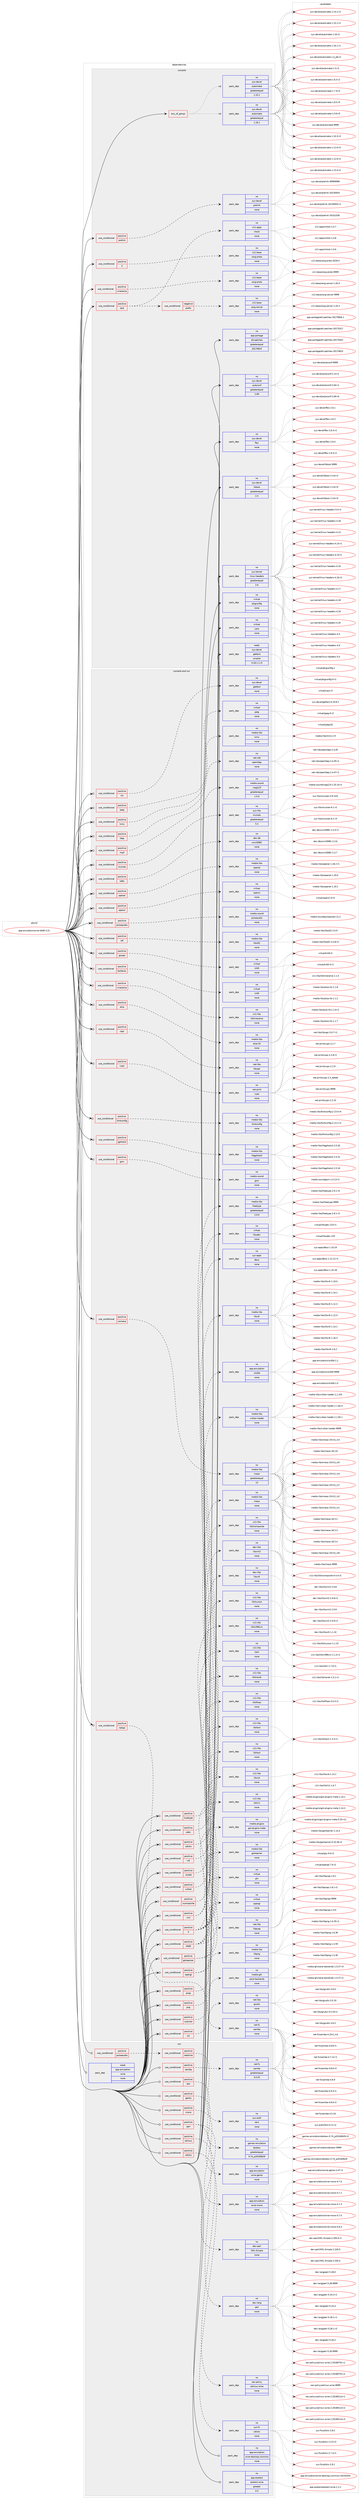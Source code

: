 digraph prolog {

# *************
# Graph options
# *************

newrank=true;
concentrate=true;
compound=true;
graph [rankdir=LR,fontname=Helvetica,fontsize=10,ranksep=1.5];#, ranksep=2.5, nodesep=0.2];
edge  [arrowhead=vee];
node  [fontname=Helvetica,fontsize=10];

# **********
# The ebuild
# **********

subgraph cluster_leftcol {
color=gray;
rank=same;
label=<<i>ebuild</i>>;
id [label="app-emulation/wine-d3d9-3.21", color=red, width=4, href="../app-emulation/wine-d3d9-3.21.svg"];
}

# ****************
# The dependencies
# ****************

subgraph cluster_midcol {
color=gray;
label=<<i>dependencies</i>>;
subgraph cluster_compile {
fillcolor="#eeeeee";
style=filled;
label=<<i>compile</i>>;
subgraph any19519 {
dependency1291094 [label=<<TABLE BORDER="0" CELLBORDER="1" CELLSPACING="0" CELLPADDING="4"><TR><TD CELLPADDING="10">any_of_group</TD></TR></TABLE>>, shape=none, color=red];subgraph pack919673 {
dependency1291095 [label=<<TABLE BORDER="0" CELLBORDER="1" CELLSPACING="0" CELLPADDING="4" WIDTH="220"><TR><TD ROWSPAN="6" CELLPADDING="30">pack_dep</TD></TR><TR><TD WIDTH="110">no</TD></TR><TR><TD>sys-devel</TD></TR><TR><TD>automake</TD></TR><TR><TD>greaterequal</TD></TR><TR><TD>1.16.1</TD></TR></TABLE>>, shape=none, color=blue];
}
dependency1291094:e -> dependency1291095:w [weight=20,style="dotted",arrowhead="oinv"];
subgraph pack919674 {
dependency1291096 [label=<<TABLE BORDER="0" CELLBORDER="1" CELLSPACING="0" CELLPADDING="4" WIDTH="220"><TR><TD ROWSPAN="6" CELLPADDING="30">pack_dep</TD></TR><TR><TD WIDTH="110">no</TD></TR><TR><TD>sys-devel</TD></TR><TR><TD>automake</TD></TR><TR><TD>greaterequal</TD></TR><TR><TD>1.15.1</TD></TR></TABLE>>, shape=none, color=blue];
}
dependency1291094:e -> dependency1291096:w [weight=20,style="dotted",arrowhead="oinv"];
}
id:e -> dependency1291094:w [weight=20,style="solid",arrowhead="vee"];
subgraph cond351364 {
dependency1291097 [label=<<TABLE BORDER="0" CELLBORDER="1" CELLSPACING="0" CELLPADDING="4"><TR><TD ROWSPAN="3" CELLPADDING="10">use_conditional</TD></TR><TR><TD>positive</TD></TR><TR><TD>X</TD></TR></TABLE>>, shape=none, color=red];
subgraph pack919675 {
dependency1291098 [label=<<TABLE BORDER="0" CELLBORDER="1" CELLSPACING="0" CELLPADDING="4" WIDTH="220"><TR><TD ROWSPAN="6" CELLPADDING="30">pack_dep</TD></TR><TR><TD WIDTH="110">no</TD></TR><TR><TD>x11-base</TD></TR><TR><TD>xorg-proto</TD></TR><TR><TD>none</TD></TR><TR><TD></TD></TR></TABLE>>, shape=none, color=blue];
}
dependency1291097:e -> dependency1291098:w [weight=20,style="dashed",arrowhead="vee"];
}
id:e -> dependency1291097:w [weight=20,style="solid",arrowhead="vee"];
subgraph cond351365 {
dependency1291099 [label=<<TABLE BORDER="0" CELLBORDER="1" CELLSPACING="0" CELLPADDING="4"><TR><TD ROWSPAN="3" CELLPADDING="10">use_conditional</TD></TR><TR><TD>positive</TD></TR><TR><TD>prelink</TD></TR></TABLE>>, shape=none, color=red];
subgraph pack919676 {
dependency1291100 [label=<<TABLE BORDER="0" CELLBORDER="1" CELLSPACING="0" CELLPADDING="4" WIDTH="220"><TR><TD ROWSPAN="6" CELLPADDING="30">pack_dep</TD></TR><TR><TD WIDTH="110">no</TD></TR><TR><TD>sys-devel</TD></TR><TR><TD>prelink</TD></TR><TR><TD>none</TD></TR><TR><TD></TD></TR></TABLE>>, shape=none, color=blue];
}
dependency1291099:e -> dependency1291100:w [weight=20,style="dashed",arrowhead="vee"];
}
id:e -> dependency1291099:w [weight=20,style="solid",arrowhead="vee"];
subgraph cond351366 {
dependency1291101 [label=<<TABLE BORDER="0" CELLBORDER="1" CELLSPACING="0" CELLPADDING="4"><TR><TD ROWSPAN="3" CELLPADDING="10">use_conditional</TD></TR><TR><TD>positive</TD></TR><TR><TD>test</TD></TR></TABLE>>, shape=none, color=red];
subgraph cond351367 {
dependency1291102 [label=<<TABLE BORDER="0" CELLBORDER="1" CELLSPACING="0" CELLPADDING="4"><TR><TD ROWSPAN="3" CELLPADDING="10">use_conditional</TD></TR><TR><TD>negative</TD></TR><TR><TD>prefix</TD></TR></TABLE>>, shape=none, color=red];
subgraph pack919677 {
dependency1291103 [label=<<TABLE BORDER="0" CELLBORDER="1" CELLSPACING="0" CELLPADDING="4" WIDTH="220"><TR><TD ROWSPAN="6" CELLPADDING="30">pack_dep</TD></TR><TR><TD WIDTH="110">no</TD></TR><TR><TD>x11-base</TD></TR><TR><TD>xorg-server</TD></TR><TR><TD>none</TD></TR><TR><TD></TD></TR></TABLE>>, shape=none, color=blue];
}
dependency1291102:e -> dependency1291103:w [weight=20,style="dashed",arrowhead="vee"];
}
dependency1291101:e -> dependency1291102:w [weight=20,style="dashed",arrowhead="vee"];
subgraph pack919678 {
dependency1291104 [label=<<TABLE BORDER="0" CELLBORDER="1" CELLSPACING="0" CELLPADDING="4" WIDTH="220"><TR><TD ROWSPAN="6" CELLPADDING="30">pack_dep</TD></TR><TR><TD WIDTH="110">no</TD></TR><TR><TD>x11-apps</TD></TR><TR><TD>xhost</TD></TR><TR><TD>none</TD></TR><TR><TD></TD></TR></TABLE>>, shape=none, color=blue];
}
dependency1291101:e -> dependency1291104:w [weight=20,style="dashed",arrowhead="vee"];
}
id:e -> dependency1291101:w [weight=20,style="solid",arrowhead="vee"];
subgraph cond351368 {
dependency1291105 [label=<<TABLE BORDER="0" CELLBORDER="1" CELLSPACING="0" CELLPADDING="4"><TR><TD ROWSPAN="3" CELLPADDING="10">use_conditional</TD></TR><TR><TD>positive</TD></TR><TR><TD>xinerama</TD></TR></TABLE>>, shape=none, color=red];
subgraph pack919679 {
dependency1291106 [label=<<TABLE BORDER="0" CELLBORDER="1" CELLSPACING="0" CELLPADDING="4" WIDTH="220"><TR><TD ROWSPAN="6" CELLPADDING="30">pack_dep</TD></TR><TR><TD WIDTH="110">no</TD></TR><TR><TD>x11-base</TD></TR><TR><TD>xorg-proto</TD></TR><TR><TD>none</TD></TR><TR><TD></TD></TR></TABLE>>, shape=none, color=blue];
}
dependency1291105:e -> dependency1291106:w [weight=20,style="dashed",arrowhead="vee"];
}
id:e -> dependency1291105:w [weight=20,style="solid",arrowhead="vee"];
subgraph pack919680 {
dependency1291107 [label=<<TABLE BORDER="0" CELLBORDER="1" CELLSPACING="0" CELLPADDING="4" WIDTH="220"><TR><TD ROWSPAN="6" CELLPADDING="30">pack_dep</TD></TR><TR><TD WIDTH="110">no</TD></TR><TR><TD>app-portage</TD></TR><TR><TD>elt-patches</TD></TR><TR><TD>greaterequal</TD></TR><TR><TD>20170815</TD></TR></TABLE>>, shape=none, color=blue];
}
id:e -> dependency1291107:w [weight=20,style="solid",arrowhead="vee"];
subgraph pack919681 {
dependency1291108 [label=<<TABLE BORDER="0" CELLBORDER="1" CELLSPACING="0" CELLPADDING="4" WIDTH="220"><TR><TD ROWSPAN="6" CELLPADDING="30">pack_dep</TD></TR><TR><TD WIDTH="110">no</TD></TR><TR><TD>sys-devel</TD></TR><TR><TD>autoconf</TD></TR><TR><TD>greaterequal</TD></TR><TR><TD>2.69</TD></TR></TABLE>>, shape=none, color=blue];
}
id:e -> dependency1291108:w [weight=20,style="solid",arrowhead="vee"];
subgraph pack919682 {
dependency1291109 [label=<<TABLE BORDER="0" CELLBORDER="1" CELLSPACING="0" CELLPADDING="4" WIDTH="220"><TR><TD ROWSPAN="6" CELLPADDING="30">pack_dep</TD></TR><TR><TD WIDTH="110">no</TD></TR><TR><TD>sys-devel</TD></TR><TR><TD>flex</TD></TR><TR><TD>none</TD></TR><TR><TD></TD></TR></TABLE>>, shape=none, color=blue];
}
id:e -> dependency1291109:w [weight=20,style="solid",arrowhead="vee"];
subgraph pack919683 {
dependency1291110 [label=<<TABLE BORDER="0" CELLBORDER="1" CELLSPACING="0" CELLPADDING="4" WIDTH="220"><TR><TD ROWSPAN="6" CELLPADDING="30">pack_dep</TD></TR><TR><TD WIDTH="110">no</TD></TR><TR><TD>sys-devel</TD></TR><TR><TD>libtool</TD></TR><TR><TD>greaterequal</TD></TR><TR><TD>2.4</TD></TR></TABLE>>, shape=none, color=blue];
}
id:e -> dependency1291110:w [weight=20,style="solid",arrowhead="vee"];
subgraph pack919684 {
dependency1291111 [label=<<TABLE BORDER="0" CELLBORDER="1" CELLSPACING="0" CELLPADDING="4" WIDTH="220"><TR><TD ROWSPAN="6" CELLPADDING="30">pack_dep</TD></TR><TR><TD WIDTH="110">no</TD></TR><TR><TD>sys-kernel</TD></TR><TR><TD>linux-headers</TD></TR><TR><TD>greaterequal</TD></TR><TR><TD>2.6</TD></TR></TABLE>>, shape=none, color=blue];
}
id:e -> dependency1291111:w [weight=20,style="solid",arrowhead="vee"];
subgraph pack919685 {
dependency1291112 [label=<<TABLE BORDER="0" CELLBORDER="1" CELLSPACING="0" CELLPADDING="4" WIDTH="220"><TR><TD ROWSPAN="6" CELLPADDING="30">pack_dep</TD></TR><TR><TD WIDTH="110">no</TD></TR><TR><TD>virtual</TD></TR><TR><TD>pkgconfig</TD></TR><TR><TD>none</TD></TR><TR><TD></TD></TR></TABLE>>, shape=none, color=blue];
}
id:e -> dependency1291112:w [weight=20,style="solid",arrowhead="vee"];
subgraph pack919686 {
dependency1291113 [label=<<TABLE BORDER="0" CELLBORDER="1" CELLSPACING="0" CELLPADDING="4" WIDTH="220"><TR><TD ROWSPAN="6" CELLPADDING="30">pack_dep</TD></TR><TR><TD WIDTH="110">no</TD></TR><TR><TD>virtual</TD></TR><TR><TD>yacc</TD></TR><TR><TD>none</TD></TR><TR><TD></TD></TR></TABLE>>, shape=none, color=blue];
}
id:e -> dependency1291113:w [weight=20,style="solid",arrowhead="vee"];
subgraph pack919687 {
dependency1291114 [label=<<TABLE BORDER="0" CELLBORDER="1" CELLSPACING="0" CELLPADDING="4" WIDTH="220"><TR><TD ROWSPAN="6" CELLPADDING="30">pack_dep</TD></TR><TR><TD WIDTH="110">weak</TD></TR><TR><TD>sys-devel</TD></TR><TR><TD>gettext</TD></TR><TR><TD>smaller</TD></TR><TR><TD>0.18.1.1-r3</TD></TR></TABLE>>, shape=none, color=blue];
}
id:e -> dependency1291114:w [weight=20,style="solid",arrowhead="vee"];
}
subgraph cluster_compileandrun {
fillcolor="#eeeeee";
style=filled;
label=<<i>compile and run</i>>;
subgraph cond351369 {
dependency1291115 [label=<<TABLE BORDER="0" CELLBORDER="1" CELLSPACING="0" CELLPADDING="4"><TR><TD ROWSPAN="3" CELLPADDING="10">use_conditional</TD></TR><TR><TD>positive</TD></TR><TR><TD>X</TD></TR></TABLE>>, shape=none, color=red];
subgraph pack919688 {
dependency1291116 [label=<<TABLE BORDER="0" CELLBORDER="1" CELLSPACING="0" CELLPADDING="4" WIDTH="220"><TR><TD ROWSPAN="6" CELLPADDING="30">pack_dep</TD></TR><TR><TD WIDTH="110">no</TD></TR><TR><TD>x11-libs</TD></TR><TR><TD>libXcursor</TD></TR><TR><TD>none</TD></TR><TR><TD></TD></TR></TABLE>>, shape=none, color=blue];
}
dependency1291115:e -> dependency1291116:w [weight=20,style="dashed",arrowhead="vee"];
subgraph pack919689 {
dependency1291117 [label=<<TABLE BORDER="0" CELLBORDER="1" CELLSPACING="0" CELLPADDING="4" WIDTH="220"><TR><TD ROWSPAN="6" CELLPADDING="30">pack_dep</TD></TR><TR><TD WIDTH="110">no</TD></TR><TR><TD>x11-libs</TD></TR><TR><TD>libXext</TD></TR><TR><TD>none</TD></TR><TR><TD></TD></TR></TABLE>>, shape=none, color=blue];
}
dependency1291115:e -> dependency1291117:w [weight=20,style="dashed",arrowhead="vee"];
subgraph pack919690 {
dependency1291118 [label=<<TABLE BORDER="0" CELLBORDER="1" CELLSPACING="0" CELLPADDING="4" WIDTH="220"><TR><TD ROWSPAN="6" CELLPADDING="30">pack_dep</TD></TR><TR><TD WIDTH="110">no</TD></TR><TR><TD>x11-libs</TD></TR><TR><TD>libXfixes</TD></TR><TR><TD>none</TD></TR><TR><TD></TD></TR></TABLE>>, shape=none, color=blue];
}
dependency1291115:e -> dependency1291118:w [weight=20,style="dashed",arrowhead="vee"];
subgraph pack919691 {
dependency1291119 [label=<<TABLE BORDER="0" CELLBORDER="1" CELLSPACING="0" CELLPADDING="4" WIDTH="220"><TR><TD ROWSPAN="6" CELLPADDING="30">pack_dep</TD></TR><TR><TD WIDTH="110">no</TD></TR><TR><TD>x11-libs</TD></TR><TR><TD>libXrandr</TD></TR><TR><TD>none</TD></TR><TR><TD></TD></TR></TABLE>>, shape=none, color=blue];
}
dependency1291115:e -> dependency1291119:w [weight=20,style="dashed",arrowhead="vee"];
subgraph pack919692 {
dependency1291120 [label=<<TABLE BORDER="0" CELLBORDER="1" CELLSPACING="0" CELLPADDING="4" WIDTH="220"><TR><TD ROWSPAN="6" CELLPADDING="30">pack_dep</TD></TR><TR><TD WIDTH="110">no</TD></TR><TR><TD>x11-libs</TD></TR><TR><TD>libXi</TD></TR><TR><TD>none</TD></TR><TR><TD></TD></TR></TABLE>>, shape=none, color=blue];
}
dependency1291115:e -> dependency1291120:w [weight=20,style="dashed",arrowhead="vee"];
subgraph pack919693 {
dependency1291121 [label=<<TABLE BORDER="0" CELLBORDER="1" CELLSPACING="0" CELLPADDING="4" WIDTH="220"><TR><TD ROWSPAN="6" CELLPADDING="30">pack_dep</TD></TR><TR><TD WIDTH="110">no</TD></TR><TR><TD>x11-libs</TD></TR><TR><TD>libXxf86vm</TD></TR><TR><TD>none</TD></TR><TR><TD></TD></TR></TABLE>>, shape=none, color=blue];
}
dependency1291115:e -> dependency1291121:w [weight=20,style="dashed",arrowhead="vee"];
}
id:e -> dependency1291115:w [weight=20,style="solid",arrowhead="odotvee"];
subgraph cond351370 {
dependency1291122 [label=<<TABLE BORDER="0" CELLBORDER="1" CELLSPACING="0" CELLPADDING="4"><TR><TD ROWSPAN="3" CELLPADDING="10">use_conditional</TD></TR><TR><TD>positive</TD></TR><TR><TD>alsa</TD></TR></TABLE>>, shape=none, color=red];
subgraph pack919694 {
dependency1291123 [label=<<TABLE BORDER="0" CELLBORDER="1" CELLSPACING="0" CELLPADDING="4" WIDTH="220"><TR><TD ROWSPAN="6" CELLPADDING="30">pack_dep</TD></TR><TR><TD WIDTH="110">no</TD></TR><TR><TD>media-libs</TD></TR><TR><TD>alsa-lib</TD></TR><TR><TD>none</TD></TR><TR><TD></TD></TR></TABLE>>, shape=none, color=blue];
}
dependency1291122:e -> dependency1291123:w [weight=20,style="dashed",arrowhead="vee"];
}
id:e -> dependency1291122:w [weight=20,style="solid",arrowhead="odotvee"];
subgraph cond351371 {
dependency1291124 [label=<<TABLE BORDER="0" CELLBORDER="1" CELLSPACING="0" CELLPADDING="4"><TR><TD ROWSPAN="3" CELLPADDING="10">use_conditional</TD></TR><TR><TD>positive</TD></TR><TR><TD>capi</TD></TR></TABLE>>, shape=none, color=red];
subgraph pack919695 {
dependency1291125 [label=<<TABLE BORDER="0" CELLBORDER="1" CELLSPACING="0" CELLPADDING="4" WIDTH="220"><TR><TD ROWSPAN="6" CELLPADDING="30">pack_dep</TD></TR><TR><TD WIDTH="110">no</TD></TR><TR><TD>net-libs</TD></TR><TR><TD>libcapi</TD></TR><TR><TD>none</TD></TR><TR><TD></TD></TR></TABLE>>, shape=none, color=blue];
}
dependency1291124:e -> dependency1291125:w [weight=20,style="dashed",arrowhead="vee"];
}
id:e -> dependency1291124:w [weight=20,style="solid",arrowhead="odotvee"];
subgraph cond351372 {
dependency1291126 [label=<<TABLE BORDER="0" CELLBORDER="1" CELLSPACING="0" CELLPADDING="4"><TR><TD ROWSPAN="3" CELLPADDING="10">use_conditional</TD></TR><TR><TD>positive</TD></TR><TR><TD>cups</TD></TR></TABLE>>, shape=none, color=red];
subgraph pack919696 {
dependency1291127 [label=<<TABLE BORDER="0" CELLBORDER="1" CELLSPACING="0" CELLPADDING="4" WIDTH="220"><TR><TD ROWSPAN="6" CELLPADDING="30">pack_dep</TD></TR><TR><TD WIDTH="110">no</TD></TR><TR><TD>net-print</TD></TR><TR><TD>cups</TD></TR><TR><TD>none</TD></TR><TR><TD></TD></TR></TABLE>>, shape=none, color=blue];
}
dependency1291126:e -> dependency1291127:w [weight=20,style="dashed",arrowhead="vee"];
}
id:e -> dependency1291126:w [weight=20,style="solid",arrowhead="odotvee"];
subgraph cond351373 {
dependency1291128 [label=<<TABLE BORDER="0" CELLBORDER="1" CELLSPACING="0" CELLPADDING="4"><TR><TD ROWSPAN="3" CELLPADDING="10">use_conditional</TD></TR><TR><TD>positive</TD></TR><TR><TD>d3d9</TD></TR></TABLE>>, shape=none, color=red];
subgraph pack919697 {
dependency1291129 [label=<<TABLE BORDER="0" CELLBORDER="1" CELLSPACING="0" CELLPADDING="4" WIDTH="220"><TR><TD ROWSPAN="6" CELLPADDING="30">pack_dep</TD></TR><TR><TD WIDTH="110">no</TD></TR><TR><TD>media-libs</TD></TR><TR><TD>mesa</TD></TR><TR><TD>none</TD></TR><TR><TD></TD></TR></TABLE>>, shape=none, color=blue];
}
dependency1291128:e -> dependency1291129:w [weight=20,style="dashed",arrowhead="vee"];
subgraph pack919698 {
dependency1291130 [label=<<TABLE BORDER="0" CELLBORDER="1" CELLSPACING="0" CELLPADDING="4" WIDTH="220"><TR><TD ROWSPAN="6" CELLPADDING="30">pack_dep</TD></TR><TR><TD WIDTH="110">no</TD></TR><TR><TD>x11-libs</TD></TR><TR><TD>libX11</TD></TR><TR><TD>none</TD></TR><TR><TD></TD></TR></TABLE>>, shape=none, color=blue];
}
dependency1291128:e -> dependency1291130:w [weight=20,style="dashed",arrowhead="vee"];
subgraph pack919699 {
dependency1291131 [label=<<TABLE BORDER="0" CELLBORDER="1" CELLSPACING="0" CELLPADDING="4" WIDTH="220"><TR><TD ROWSPAN="6" CELLPADDING="30">pack_dep</TD></TR><TR><TD WIDTH="110">no</TD></TR><TR><TD>x11-libs</TD></TR><TR><TD>libXext</TD></TR><TR><TD>none</TD></TR><TR><TD></TD></TR></TABLE>>, shape=none, color=blue];
}
dependency1291128:e -> dependency1291131:w [weight=20,style="dashed",arrowhead="vee"];
subgraph pack919700 {
dependency1291132 [label=<<TABLE BORDER="0" CELLBORDER="1" CELLSPACING="0" CELLPADDING="4" WIDTH="220"><TR><TD ROWSPAN="6" CELLPADDING="30">pack_dep</TD></TR><TR><TD WIDTH="110">no</TD></TR><TR><TD>x11-libs</TD></TR><TR><TD>libxcb</TD></TR><TR><TD>none</TD></TR><TR><TD></TD></TR></TABLE>>, shape=none, color=blue];
}
dependency1291128:e -> dependency1291132:w [weight=20,style="dashed",arrowhead="vee"];
}
id:e -> dependency1291128:w [weight=20,style="solid",arrowhead="odotvee"];
subgraph cond351374 {
dependency1291133 [label=<<TABLE BORDER="0" CELLBORDER="1" CELLSPACING="0" CELLPADDING="4"><TR><TD ROWSPAN="3" CELLPADDING="10">use_conditional</TD></TR><TR><TD>positive</TD></TR><TR><TD>fontconfig</TD></TR></TABLE>>, shape=none, color=red];
subgraph pack919701 {
dependency1291134 [label=<<TABLE BORDER="0" CELLBORDER="1" CELLSPACING="0" CELLPADDING="4" WIDTH="220"><TR><TD ROWSPAN="6" CELLPADDING="30">pack_dep</TD></TR><TR><TD WIDTH="110">no</TD></TR><TR><TD>media-libs</TD></TR><TR><TD>fontconfig</TD></TR><TR><TD>none</TD></TR><TR><TD></TD></TR></TABLE>>, shape=none, color=blue];
}
dependency1291133:e -> dependency1291134:w [weight=20,style="dashed",arrowhead="vee"];
}
id:e -> dependency1291133:w [weight=20,style="solid",arrowhead="odotvee"];
subgraph cond351375 {
dependency1291135 [label=<<TABLE BORDER="0" CELLBORDER="1" CELLSPACING="0" CELLPADDING="4"><TR><TD ROWSPAN="3" CELLPADDING="10">use_conditional</TD></TR><TR><TD>positive</TD></TR><TR><TD>gphoto2</TD></TR></TABLE>>, shape=none, color=red];
subgraph pack919702 {
dependency1291136 [label=<<TABLE BORDER="0" CELLBORDER="1" CELLSPACING="0" CELLPADDING="4" WIDTH="220"><TR><TD ROWSPAN="6" CELLPADDING="30">pack_dep</TD></TR><TR><TD WIDTH="110">no</TD></TR><TR><TD>media-libs</TD></TR><TR><TD>libgphoto2</TD></TR><TR><TD>none</TD></TR><TR><TD></TD></TR></TABLE>>, shape=none, color=blue];
}
dependency1291135:e -> dependency1291136:w [weight=20,style="dashed",arrowhead="vee"];
}
id:e -> dependency1291135:w [weight=20,style="solid",arrowhead="odotvee"];
subgraph cond351376 {
dependency1291137 [label=<<TABLE BORDER="0" CELLBORDER="1" CELLSPACING="0" CELLPADDING="4"><TR><TD ROWSPAN="3" CELLPADDING="10">use_conditional</TD></TR><TR><TD>positive</TD></TR><TR><TD>gsm</TD></TR></TABLE>>, shape=none, color=red];
subgraph pack919703 {
dependency1291138 [label=<<TABLE BORDER="0" CELLBORDER="1" CELLSPACING="0" CELLPADDING="4" WIDTH="220"><TR><TD ROWSPAN="6" CELLPADDING="30">pack_dep</TD></TR><TR><TD WIDTH="110">no</TD></TR><TR><TD>media-sound</TD></TR><TR><TD>gsm</TD></TR><TR><TD>none</TD></TR><TR><TD></TD></TR></TABLE>>, shape=none, color=blue];
}
dependency1291137:e -> dependency1291138:w [weight=20,style="dashed",arrowhead="vee"];
}
id:e -> dependency1291137:w [weight=20,style="solid",arrowhead="odotvee"];
subgraph cond351377 {
dependency1291139 [label=<<TABLE BORDER="0" CELLBORDER="1" CELLSPACING="0" CELLPADDING="4"><TR><TD ROWSPAN="3" CELLPADDING="10">use_conditional</TD></TR><TR><TD>positive</TD></TR><TR><TD>gssapi</TD></TR></TABLE>>, shape=none, color=red];
subgraph pack919704 {
dependency1291140 [label=<<TABLE BORDER="0" CELLBORDER="1" CELLSPACING="0" CELLPADDING="4" WIDTH="220"><TR><TD ROWSPAN="6" CELLPADDING="30">pack_dep</TD></TR><TR><TD WIDTH="110">no</TD></TR><TR><TD>virtual</TD></TR><TR><TD>krb5</TD></TR><TR><TD>none</TD></TR><TR><TD></TD></TR></TABLE>>, shape=none, color=blue];
}
dependency1291139:e -> dependency1291140:w [weight=20,style="dashed",arrowhead="vee"];
}
id:e -> dependency1291139:w [weight=20,style="solid",arrowhead="odotvee"];
subgraph cond351378 {
dependency1291141 [label=<<TABLE BORDER="0" CELLBORDER="1" CELLSPACING="0" CELLPADDING="4"><TR><TD ROWSPAN="3" CELLPADDING="10">use_conditional</TD></TR><TR><TD>positive</TD></TR><TR><TD>gstreamer</TD></TR></TABLE>>, shape=none, color=red];
subgraph pack919705 {
dependency1291142 [label=<<TABLE BORDER="0" CELLBORDER="1" CELLSPACING="0" CELLPADDING="4" WIDTH="220"><TR><TD ROWSPAN="6" CELLPADDING="30">pack_dep</TD></TR><TR><TD WIDTH="110">no</TD></TR><TR><TD>media-libs</TD></TR><TR><TD>gstreamer</TD></TR><TR><TD>none</TD></TR><TR><TD></TD></TR></TABLE>>, shape=none, color=blue];
}
dependency1291141:e -> dependency1291142:w [weight=20,style="dashed",arrowhead="vee"];
subgraph pack919706 {
dependency1291143 [label=<<TABLE BORDER="0" CELLBORDER="1" CELLSPACING="0" CELLPADDING="4" WIDTH="220"><TR><TD ROWSPAN="6" CELLPADDING="30">pack_dep</TD></TR><TR><TD WIDTH="110">no</TD></TR><TR><TD>media-plugins</TD></TR><TR><TD>gst-plugins-meta</TD></TR><TR><TD>none</TD></TR><TR><TD></TD></TR></TABLE>>, shape=none, color=blue];
}
dependency1291141:e -> dependency1291143:w [weight=20,style="dashed",arrowhead="vee"];
}
id:e -> dependency1291141:w [weight=20,style="solid",arrowhead="odotvee"];
subgraph cond351379 {
dependency1291144 [label=<<TABLE BORDER="0" CELLBORDER="1" CELLSPACING="0" CELLPADDING="4"><TR><TD ROWSPAN="3" CELLPADDING="10">use_conditional</TD></TR><TR><TD>positive</TD></TR><TR><TD>jpeg</TD></TR></TABLE>>, shape=none, color=red];
subgraph pack919707 {
dependency1291145 [label=<<TABLE BORDER="0" CELLBORDER="1" CELLSPACING="0" CELLPADDING="4" WIDTH="220"><TR><TD ROWSPAN="6" CELLPADDING="30">pack_dep</TD></TR><TR><TD WIDTH="110">no</TD></TR><TR><TD>virtual</TD></TR><TR><TD>jpeg</TD></TR><TR><TD>none</TD></TR><TR><TD></TD></TR></TABLE>>, shape=none, color=blue];
}
dependency1291144:e -> dependency1291145:w [weight=20,style="dashed",arrowhead="vee"];
}
id:e -> dependency1291144:w [weight=20,style="solid",arrowhead="odotvee"];
subgraph cond351380 {
dependency1291146 [label=<<TABLE BORDER="0" CELLBORDER="1" CELLSPACING="0" CELLPADDING="4"><TR><TD ROWSPAN="3" CELLPADDING="10">use_conditional</TD></TR><TR><TD>positive</TD></TR><TR><TD>kerberos</TD></TR></TABLE>>, shape=none, color=red];
subgraph pack919708 {
dependency1291147 [label=<<TABLE BORDER="0" CELLBORDER="1" CELLSPACING="0" CELLPADDING="4" WIDTH="220"><TR><TD ROWSPAN="6" CELLPADDING="30">pack_dep</TD></TR><TR><TD WIDTH="110">no</TD></TR><TR><TD>virtual</TD></TR><TR><TD>krb5</TD></TR><TR><TD>none</TD></TR><TR><TD></TD></TR></TABLE>>, shape=none, color=blue];
}
dependency1291146:e -> dependency1291147:w [weight=20,style="dashed",arrowhead="vee"];
}
id:e -> dependency1291146:w [weight=20,style="solid",arrowhead="odotvee"];
subgraph cond351381 {
dependency1291148 [label=<<TABLE BORDER="0" CELLBORDER="1" CELLSPACING="0" CELLPADDING="4"><TR><TD ROWSPAN="3" CELLPADDING="10">use_conditional</TD></TR><TR><TD>positive</TD></TR><TR><TD>lcms</TD></TR></TABLE>>, shape=none, color=red];
subgraph pack919709 {
dependency1291149 [label=<<TABLE BORDER="0" CELLBORDER="1" CELLSPACING="0" CELLPADDING="4" WIDTH="220"><TR><TD ROWSPAN="6" CELLPADDING="30">pack_dep</TD></TR><TR><TD WIDTH="110">no</TD></TR><TR><TD>media-libs</TD></TR><TR><TD>lcms</TD></TR><TR><TD>none</TD></TR><TR><TD></TD></TR></TABLE>>, shape=none, color=blue];
}
dependency1291148:e -> dependency1291149:w [weight=20,style="dashed",arrowhead="vee"];
}
id:e -> dependency1291148:w [weight=20,style="solid",arrowhead="odotvee"];
subgraph cond351382 {
dependency1291150 [label=<<TABLE BORDER="0" CELLBORDER="1" CELLSPACING="0" CELLPADDING="4"><TR><TD ROWSPAN="3" CELLPADDING="10">use_conditional</TD></TR><TR><TD>positive</TD></TR><TR><TD>ldap</TD></TR></TABLE>>, shape=none, color=red];
subgraph pack919710 {
dependency1291151 [label=<<TABLE BORDER="0" CELLBORDER="1" CELLSPACING="0" CELLPADDING="4" WIDTH="220"><TR><TD ROWSPAN="6" CELLPADDING="30">pack_dep</TD></TR><TR><TD WIDTH="110">no</TD></TR><TR><TD>net-nds</TD></TR><TR><TD>openldap</TD></TR><TR><TD>none</TD></TR><TR><TD></TD></TR></TABLE>>, shape=none, color=blue];
}
dependency1291150:e -> dependency1291151:w [weight=20,style="dashed",arrowhead="vee"];
}
id:e -> dependency1291150:w [weight=20,style="solid",arrowhead="odotvee"];
subgraph cond351383 {
dependency1291152 [label=<<TABLE BORDER="0" CELLBORDER="1" CELLSPACING="0" CELLPADDING="4"><TR><TD ROWSPAN="3" CELLPADDING="10">use_conditional</TD></TR><TR><TD>positive</TD></TR><TR><TD>mp3</TD></TR></TABLE>>, shape=none, color=red];
subgraph pack919711 {
dependency1291153 [label=<<TABLE BORDER="0" CELLBORDER="1" CELLSPACING="0" CELLPADDING="4" WIDTH="220"><TR><TD ROWSPAN="6" CELLPADDING="30">pack_dep</TD></TR><TR><TD WIDTH="110">no</TD></TR><TR><TD>media-sound</TD></TR><TR><TD>mpg123</TD></TR><TR><TD>greaterequal</TD></TR><TR><TD>1.5.0</TD></TR></TABLE>>, shape=none, color=blue];
}
dependency1291152:e -> dependency1291153:w [weight=20,style="dashed",arrowhead="vee"];
}
id:e -> dependency1291152:w [weight=20,style="solid",arrowhead="odotvee"];
subgraph cond351384 {
dependency1291154 [label=<<TABLE BORDER="0" CELLBORDER="1" CELLSPACING="0" CELLPADDING="4"><TR><TD ROWSPAN="3" CELLPADDING="10">use_conditional</TD></TR><TR><TD>positive</TD></TR><TR><TD>ncurses</TD></TR></TABLE>>, shape=none, color=red];
subgraph pack919712 {
dependency1291155 [label=<<TABLE BORDER="0" CELLBORDER="1" CELLSPACING="0" CELLPADDING="4" WIDTH="220"><TR><TD ROWSPAN="6" CELLPADDING="30">pack_dep</TD></TR><TR><TD WIDTH="110">no</TD></TR><TR><TD>sys-libs</TD></TR><TR><TD>ncurses</TD></TR><TR><TD>greaterequal</TD></TR><TR><TD>5.2</TD></TR></TABLE>>, shape=none, color=blue];
}
dependency1291154:e -> dependency1291155:w [weight=20,style="dashed",arrowhead="vee"];
}
id:e -> dependency1291154:w [weight=20,style="solid",arrowhead="odotvee"];
subgraph cond351385 {
dependency1291156 [label=<<TABLE BORDER="0" CELLBORDER="1" CELLSPACING="0" CELLPADDING="4"><TR><TD ROWSPAN="3" CELLPADDING="10">use_conditional</TD></TR><TR><TD>positive</TD></TR><TR><TD>netapi</TD></TR></TABLE>>, shape=none, color=red];
subgraph pack919713 {
dependency1291157 [label=<<TABLE BORDER="0" CELLBORDER="1" CELLSPACING="0" CELLPADDING="4" WIDTH="220"><TR><TD ROWSPAN="6" CELLPADDING="30">pack_dep</TD></TR><TR><TD WIDTH="110">no</TD></TR><TR><TD>net-fs</TD></TR><TR><TD>samba</TD></TR><TR><TD>none</TD></TR><TR><TD></TD></TR></TABLE>>, shape=none, color=blue];
}
dependency1291156:e -> dependency1291157:w [weight=20,style="dashed",arrowhead="vee"];
}
id:e -> dependency1291156:w [weight=20,style="solid",arrowhead="odotvee"];
subgraph cond351386 {
dependency1291158 [label=<<TABLE BORDER="0" CELLBORDER="1" CELLSPACING="0" CELLPADDING="4"><TR><TD ROWSPAN="3" CELLPADDING="10">use_conditional</TD></TR><TR><TD>positive</TD></TR><TR><TD>nls</TD></TR></TABLE>>, shape=none, color=red];
subgraph pack919714 {
dependency1291159 [label=<<TABLE BORDER="0" CELLBORDER="1" CELLSPACING="0" CELLPADDING="4" WIDTH="220"><TR><TD ROWSPAN="6" CELLPADDING="30">pack_dep</TD></TR><TR><TD WIDTH="110">no</TD></TR><TR><TD>sys-devel</TD></TR><TR><TD>gettext</TD></TR><TR><TD>none</TD></TR><TR><TD></TD></TR></TABLE>>, shape=none, color=blue];
}
dependency1291158:e -> dependency1291159:w [weight=20,style="dashed",arrowhead="vee"];
}
id:e -> dependency1291158:w [weight=20,style="solid",arrowhead="odotvee"];
subgraph cond351387 {
dependency1291160 [label=<<TABLE BORDER="0" CELLBORDER="1" CELLSPACING="0" CELLPADDING="4"><TR><TD ROWSPAN="3" CELLPADDING="10">use_conditional</TD></TR><TR><TD>positive</TD></TR><TR><TD>odbc</TD></TR></TABLE>>, shape=none, color=red];
subgraph pack919715 {
dependency1291161 [label=<<TABLE BORDER="0" CELLBORDER="1" CELLSPACING="0" CELLPADDING="4" WIDTH="220"><TR><TD ROWSPAN="6" CELLPADDING="30">pack_dep</TD></TR><TR><TD WIDTH="110">no</TD></TR><TR><TD>dev-db</TD></TR><TR><TD>unixODBC</TD></TR><TR><TD>none</TD></TR><TR><TD></TD></TR></TABLE>>, shape=none, color=blue];
}
dependency1291160:e -> dependency1291161:w [weight=20,style="dashed",arrowhead="vee"];
}
id:e -> dependency1291160:w [weight=20,style="solid",arrowhead="odotvee"];
subgraph cond351388 {
dependency1291162 [label=<<TABLE BORDER="0" CELLBORDER="1" CELLSPACING="0" CELLPADDING="4"><TR><TD ROWSPAN="3" CELLPADDING="10">use_conditional</TD></TR><TR><TD>positive</TD></TR><TR><TD>openal</TD></TR></TABLE>>, shape=none, color=red];
subgraph pack919716 {
dependency1291163 [label=<<TABLE BORDER="0" CELLBORDER="1" CELLSPACING="0" CELLPADDING="4" WIDTH="220"><TR><TD ROWSPAN="6" CELLPADDING="30">pack_dep</TD></TR><TR><TD WIDTH="110">no</TD></TR><TR><TD>media-libs</TD></TR><TR><TD>openal</TD></TR><TR><TD>none</TD></TR><TR><TD></TD></TR></TABLE>>, shape=none, color=blue];
}
dependency1291162:e -> dependency1291163:w [weight=20,style="dashed",arrowhead="vee"];
}
id:e -> dependency1291162:w [weight=20,style="solid",arrowhead="odotvee"];
subgraph cond351389 {
dependency1291164 [label=<<TABLE BORDER="0" CELLBORDER="1" CELLSPACING="0" CELLPADDING="4"><TR><TD ROWSPAN="3" CELLPADDING="10">use_conditional</TD></TR><TR><TD>positive</TD></TR><TR><TD>opencl</TD></TR></TABLE>>, shape=none, color=red];
subgraph pack919717 {
dependency1291165 [label=<<TABLE BORDER="0" CELLBORDER="1" CELLSPACING="0" CELLPADDING="4" WIDTH="220"><TR><TD ROWSPAN="6" CELLPADDING="30">pack_dep</TD></TR><TR><TD WIDTH="110">no</TD></TR><TR><TD>virtual</TD></TR><TR><TD>opencl</TD></TR><TR><TD>none</TD></TR><TR><TD></TD></TR></TABLE>>, shape=none, color=blue];
}
dependency1291164:e -> dependency1291165:w [weight=20,style="dashed",arrowhead="vee"];
}
id:e -> dependency1291164:w [weight=20,style="solid",arrowhead="odotvee"];
subgraph cond351390 {
dependency1291166 [label=<<TABLE BORDER="0" CELLBORDER="1" CELLSPACING="0" CELLPADDING="4"><TR><TD ROWSPAN="3" CELLPADDING="10">use_conditional</TD></TR><TR><TD>positive</TD></TR><TR><TD>opengl</TD></TR></TABLE>>, shape=none, color=red];
subgraph pack919718 {
dependency1291167 [label=<<TABLE BORDER="0" CELLBORDER="1" CELLSPACING="0" CELLPADDING="4" WIDTH="220"><TR><TD ROWSPAN="6" CELLPADDING="30">pack_dep</TD></TR><TR><TD WIDTH="110">no</TD></TR><TR><TD>virtual</TD></TR><TR><TD>glu</TD></TR><TR><TD>none</TD></TR><TR><TD></TD></TR></TABLE>>, shape=none, color=blue];
}
dependency1291166:e -> dependency1291167:w [weight=20,style="dashed",arrowhead="vee"];
subgraph pack919719 {
dependency1291168 [label=<<TABLE BORDER="0" CELLBORDER="1" CELLSPACING="0" CELLPADDING="4" WIDTH="220"><TR><TD ROWSPAN="6" CELLPADDING="30">pack_dep</TD></TR><TR><TD WIDTH="110">no</TD></TR><TR><TD>virtual</TD></TR><TR><TD>opengl</TD></TR><TR><TD>none</TD></TR><TR><TD></TD></TR></TABLE>>, shape=none, color=blue];
}
dependency1291166:e -> dependency1291168:w [weight=20,style="dashed",arrowhead="vee"];
}
id:e -> dependency1291166:w [weight=20,style="solid",arrowhead="odotvee"];
subgraph cond351391 {
dependency1291169 [label=<<TABLE BORDER="0" CELLBORDER="1" CELLSPACING="0" CELLPADDING="4"><TR><TD ROWSPAN="3" CELLPADDING="10">use_conditional</TD></TR><TR><TD>positive</TD></TR><TR><TD>osmesa</TD></TR></TABLE>>, shape=none, color=red];
subgraph pack919720 {
dependency1291170 [label=<<TABLE BORDER="0" CELLBORDER="1" CELLSPACING="0" CELLPADDING="4" WIDTH="220"><TR><TD ROWSPAN="6" CELLPADDING="30">pack_dep</TD></TR><TR><TD WIDTH="110">no</TD></TR><TR><TD>media-libs</TD></TR><TR><TD>mesa</TD></TR><TR><TD>greaterequal</TD></TR><TR><TD>13</TD></TR></TABLE>>, shape=none, color=blue];
}
dependency1291169:e -> dependency1291170:w [weight=20,style="dashed",arrowhead="vee"];
}
id:e -> dependency1291169:w [weight=20,style="solid",arrowhead="odotvee"];
subgraph cond351392 {
dependency1291171 [label=<<TABLE BORDER="0" CELLBORDER="1" CELLSPACING="0" CELLPADDING="4"><TR><TD ROWSPAN="3" CELLPADDING="10">use_conditional</TD></TR><TR><TD>positive</TD></TR><TR><TD>pcap</TD></TR></TABLE>>, shape=none, color=red];
subgraph pack919721 {
dependency1291172 [label=<<TABLE BORDER="0" CELLBORDER="1" CELLSPACING="0" CELLPADDING="4" WIDTH="220"><TR><TD ROWSPAN="6" CELLPADDING="30">pack_dep</TD></TR><TR><TD WIDTH="110">no</TD></TR><TR><TD>net-libs</TD></TR><TR><TD>libpcap</TD></TR><TR><TD>none</TD></TR><TR><TD></TD></TR></TABLE>>, shape=none, color=blue];
}
dependency1291171:e -> dependency1291172:w [weight=20,style="dashed",arrowhead="vee"];
}
id:e -> dependency1291171:w [weight=20,style="solid",arrowhead="odotvee"];
subgraph cond351393 {
dependency1291173 [label=<<TABLE BORDER="0" CELLBORDER="1" CELLSPACING="0" CELLPADDING="4"><TR><TD ROWSPAN="3" CELLPADDING="10">use_conditional</TD></TR><TR><TD>positive</TD></TR><TR><TD>png</TD></TR></TABLE>>, shape=none, color=red];
subgraph pack919722 {
dependency1291174 [label=<<TABLE BORDER="0" CELLBORDER="1" CELLSPACING="0" CELLPADDING="4" WIDTH="220"><TR><TD ROWSPAN="6" CELLPADDING="30">pack_dep</TD></TR><TR><TD WIDTH="110">no</TD></TR><TR><TD>media-libs</TD></TR><TR><TD>libpng</TD></TR><TR><TD>none</TD></TR><TR><TD></TD></TR></TABLE>>, shape=none, color=blue];
}
dependency1291173:e -> dependency1291174:w [weight=20,style="dashed",arrowhead="vee"];
}
id:e -> dependency1291173:w [weight=20,style="solid",arrowhead="odotvee"];
subgraph cond351394 {
dependency1291175 [label=<<TABLE BORDER="0" CELLBORDER="1" CELLSPACING="0" CELLPADDING="4"><TR><TD ROWSPAN="3" CELLPADDING="10">use_conditional</TD></TR><TR><TD>positive</TD></TR><TR><TD>pulseaudio</TD></TR></TABLE>>, shape=none, color=red];
subgraph pack919723 {
dependency1291176 [label=<<TABLE BORDER="0" CELLBORDER="1" CELLSPACING="0" CELLPADDING="4" WIDTH="220"><TR><TD ROWSPAN="6" CELLPADDING="30">pack_dep</TD></TR><TR><TD WIDTH="110">no</TD></TR><TR><TD>media-sound</TD></TR><TR><TD>pulseaudio</TD></TR><TR><TD>none</TD></TR><TR><TD></TD></TR></TABLE>>, shape=none, color=blue];
}
dependency1291175:e -> dependency1291176:w [weight=20,style="dashed",arrowhead="vee"];
}
id:e -> dependency1291175:w [weight=20,style="solid",arrowhead="odotvee"];
subgraph cond351395 {
dependency1291177 [label=<<TABLE BORDER="0" CELLBORDER="1" CELLSPACING="0" CELLPADDING="4"><TR><TD ROWSPAN="3" CELLPADDING="10">use_conditional</TD></TR><TR><TD>positive</TD></TR><TR><TD>scanner</TD></TR></TABLE>>, shape=none, color=red];
subgraph pack919724 {
dependency1291178 [label=<<TABLE BORDER="0" CELLBORDER="1" CELLSPACING="0" CELLPADDING="4" WIDTH="220"><TR><TD ROWSPAN="6" CELLPADDING="30">pack_dep</TD></TR><TR><TD WIDTH="110">no</TD></TR><TR><TD>media-gfx</TD></TR><TR><TD>sane-backends</TD></TR><TR><TD>none</TD></TR><TR><TD></TD></TR></TABLE>>, shape=none, color=blue];
}
dependency1291177:e -> dependency1291178:w [weight=20,style="dashed",arrowhead="vee"];
}
id:e -> dependency1291177:w [weight=20,style="solid",arrowhead="odotvee"];
subgraph cond351396 {
dependency1291179 [label=<<TABLE BORDER="0" CELLBORDER="1" CELLSPACING="0" CELLPADDING="4"><TR><TD ROWSPAN="3" CELLPADDING="10">use_conditional</TD></TR><TR><TD>positive</TD></TR><TR><TD>sdl</TD></TR></TABLE>>, shape=none, color=red];
subgraph pack919725 {
dependency1291180 [label=<<TABLE BORDER="0" CELLBORDER="1" CELLSPACING="0" CELLPADDING="4" WIDTH="220"><TR><TD ROWSPAN="6" CELLPADDING="30">pack_dep</TD></TR><TR><TD WIDTH="110">no</TD></TR><TR><TD>media-libs</TD></TR><TR><TD>libsdl2</TD></TR><TR><TD>none</TD></TR><TR><TD></TD></TR></TABLE>>, shape=none, color=blue];
}
dependency1291179:e -> dependency1291180:w [weight=20,style="dashed",arrowhead="vee"];
}
id:e -> dependency1291179:w [weight=20,style="solid",arrowhead="odotvee"];
subgraph cond351397 {
dependency1291181 [label=<<TABLE BORDER="0" CELLBORDER="1" CELLSPACING="0" CELLPADDING="4"><TR><TD ROWSPAN="3" CELLPADDING="10">use_conditional</TD></TR><TR><TD>positive</TD></TR><TR><TD>ssl</TD></TR></TABLE>>, shape=none, color=red];
subgraph pack919726 {
dependency1291182 [label=<<TABLE BORDER="0" CELLBORDER="1" CELLSPACING="0" CELLPADDING="4" WIDTH="220"><TR><TD ROWSPAN="6" CELLPADDING="30">pack_dep</TD></TR><TR><TD WIDTH="110">no</TD></TR><TR><TD>net-libs</TD></TR><TR><TD>gnutls</TD></TR><TR><TD>none</TD></TR><TR><TD></TD></TR></TABLE>>, shape=none, color=blue];
}
dependency1291181:e -> dependency1291182:w [weight=20,style="dashed",arrowhead="vee"];
}
id:e -> dependency1291181:w [weight=20,style="solid",arrowhead="odotvee"];
subgraph cond351398 {
dependency1291183 [label=<<TABLE BORDER="0" CELLBORDER="1" CELLSPACING="0" CELLPADDING="4"><TR><TD ROWSPAN="3" CELLPADDING="10">use_conditional</TD></TR><TR><TD>positive</TD></TR><TR><TD>truetype</TD></TR></TABLE>>, shape=none, color=red];
subgraph pack919727 {
dependency1291184 [label=<<TABLE BORDER="0" CELLBORDER="1" CELLSPACING="0" CELLPADDING="4" WIDTH="220"><TR><TD ROWSPAN="6" CELLPADDING="30">pack_dep</TD></TR><TR><TD WIDTH="110">no</TD></TR><TR><TD>media-libs</TD></TR><TR><TD>freetype</TD></TR><TR><TD>greaterequal</TD></TR><TR><TD>2.0.0</TD></TR></TABLE>>, shape=none, color=blue];
}
dependency1291183:e -> dependency1291184:w [weight=20,style="dashed",arrowhead="vee"];
}
id:e -> dependency1291183:w [weight=20,style="solid",arrowhead="odotvee"];
subgraph cond351399 {
dependency1291185 [label=<<TABLE BORDER="0" CELLBORDER="1" CELLSPACING="0" CELLPADDING="4"><TR><TD ROWSPAN="3" CELLPADDING="10">use_conditional</TD></TR><TR><TD>positive</TD></TR><TR><TD>udev</TD></TR></TABLE>>, shape=none, color=red];
subgraph pack919728 {
dependency1291186 [label=<<TABLE BORDER="0" CELLBORDER="1" CELLSPACING="0" CELLPADDING="4" WIDTH="220"><TR><TD ROWSPAN="6" CELLPADDING="30">pack_dep</TD></TR><TR><TD WIDTH="110">no</TD></TR><TR><TD>virtual</TD></TR><TR><TD>libudev</TD></TR><TR><TD>none</TD></TR><TR><TD></TD></TR></TABLE>>, shape=none, color=blue];
}
dependency1291185:e -> dependency1291186:w [weight=20,style="dashed",arrowhead="vee"];
}
id:e -> dependency1291185:w [weight=20,style="solid",arrowhead="odotvee"];
subgraph cond351400 {
dependency1291187 [label=<<TABLE BORDER="0" CELLBORDER="1" CELLSPACING="0" CELLPADDING="4"><TR><TD ROWSPAN="3" CELLPADDING="10">use_conditional</TD></TR><TR><TD>positive</TD></TR><TR><TD>udisks</TD></TR></TABLE>>, shape=none, color=red];
subgraph pack919729 {
dependency1291188 [label=<<TABLE BORDER="0" CELLBORDER="1" CELLSPACING="0" CELLPADDING="4" WIDTH="220"><TR><TD ROWSPAN="6" CELLPADDING="30">pack_dep</TD></TR><TR><TD WIDTH="110">no</TD></TR><TR><TD>sys-apps</TD></TR><TR><TD>dbus</TD></TR><TR><TD>none</TD></TR><TR><TD></TD></TR></TABLE>>, shape=none, color=blue];
}
dependency1291187:e -> dependency1291188:w [weight=20,style="dashed",arrowhead="vee"];
}
id:e -> dependency1291187:w [weight=20,style="solid",arrowhead="odotvee"];
subgraph cond351401 {
dependency1291189 [label=<<TABLE BORDER="0" CELLBORDER="1" CELLSPACING="0" CELLPADDING="4"><TR><TD ROWSPAN="3" CELLPADDING="10">use_conditional</TD></TR><TR><TD>positive</TD></TR><TR><TD>v4l</TD></TR></TABLE>>, shape=none, color=red];
subgraph pack919730 {
dependency1291190 [label=<<TABLE BORDER="0" CELLBORDER="1" CELLSPACING="0" CELLPADDING="4" WIDTH="220"><TR><TD ROWSPAN="6" CELLPADDING="30">pack_dep</TD></TR><TR><TD WIDTH="110">no</TD></TR><TR><TD>media-libs</TD></TR><TR><TD>libv4l</TD></TR><TR><TD>none</TD></TR><TR><TD></TD></TR></TABLE>>, shape=none, color=blue];
}
dependency1291189:e -> dependency1291190:w [weight=20,style="dashed",arrowhead="vee"];
}
id:e -> dependency1291189:w [weight=20,style="solid",arrowhead="odotvee"];
subgraph cond351402 {
dependency1291191 [label=<<TABLE BORDER="0" CELLBORDER="1" CELLSPACING="0" CELLPADDING="4"><TR><TD ROWSPAN="3" CELLPADDING="10">use_conditional</TD></TR><TR><TD>positive</TD></TR><TR><TD>vkd3d</TD></TR></TABLE>>, shape=none, color=red];
subgraph pack919731 {
dependency1291192 [label=<<TABLE BORDER="0" CELLBORDER="1" CELLSPACING="0" CELLPADDING="4" WIDTH="220"><TR><TD ROWSPAN="6" CELLPADDING="30">pack_dep</TD></TR><TR><TD WIDTH="110">no</TD></TR><TR><TD>app-emulation</TD></TR><TR><TD>vkd3d</TD></TR><TR><TD>none</TD></TR><TR><TD></TD></TR></TABLE>>, shape=none, color=blue];
}
dependency1291191:e -> dependency1291192:w [weight=20,style="dashed",arrowhead="vee"];
}
id:e -> dependency1291191:w [weight=20,style="solid",arrowhead="odotvee"];
subgraph cond351403 {
dependency1291193 [label=<<TABLE BORDER="0" CELLBORDER="1" CELLSPACING="0" CELLPADDING="4"><TR><TD ROWSPAN="3" CELLPADDING="10">use_conditional</TD></TR><TR><TD>positive</TD></TR><TR><TD>vulkan</TD></TR></TABLE>>, shape=none, color=red];
subgraph pack919732 {
dependency1291194 [label=<<TABLE BORDER="0" CELLBORDER="1" CELLSPACING="0" CELLPADDING="4" WIDTH="220"><TR><TD ROWSPAN="6" CELLPADDING="30">pack_dep</TD></TR><TR><TD WIDTH="110">no</TD></TR><TR><TD>media-libs</TD></TR><TR><TD>vulkan-loader</TD></TR><TR><TD>none</TD></TR><TR><TD></TD></TR></TABLE>>, shape=none, color=blue];
}
dependency1291193:e -> dependency1291194:w [weight=20,style="dashed",arrowhead="vee"];
}
id:e -> dependency1291193:w [weight=20,style="solid",arrowhead="odotvee"];
subgraph cond351404 {
dependency1291195 [label=<<TABLE BORDER="0" CELLBORDER="1" CELLSPACING="0" CELLPADDING="4"><TR><TD ROWSPAN="3" CELLPADDING="10">use_conditional</TD></TR><TR><TD>positive</TD></TR><TR><TD>xcomposite</TD></TR></TABLE>>, shape=none, color=red];
subgraph pack919733 {
dependency1291196 [label=<<TABLE BORDER="0" CELLBORDER="1" CELLSPACING="0" CELLPADDING="4" WIDTH="220"><TR><TD ROWSPAN="6" CELLPADDING="30">pack_dep</TD></TR><TR><TD WIDTH="110">no</TD></TR><TR><TD>x11-libs</TD></TR><TR><TD>libXcomposite</TD></TR><TR><TD>none</TD></TR><TR><TD></TD></TR></TABLE>>, shape=none, color=blue];
}
dependency1291195:e -> dependency1291196:w [weight=20,style="dashed",arrowhead="vee"];
}
id:e -> dependency1291195:w [weight=20,style="solid",arrowhead="odotvee"];
subgraph cond351405 {
dependency1291197 [label=<<TABLE BORDER="0" CELLBORDER="1" CELLSPACING="0" CELLPADDING="4"><TR><TD ROWSPAN="3" CELLPADDING="10">use_conditional</TD></TR><TR><TD>positive</TD></TR><TR><TD>xinerama</TD></TR></TABLE>>, shape=none, color=red];
subgraph pack919734 {
dependency1291198 [label=<<TABLE BORDER="0" CELLBORDER="1" CELLSPACING="0" CELLPADDING="4" WIDTH="220"><TR><TD ROWSPAN="6" CELLPADDING="30">pack_dep</TD></TR><TR><TD WIDTH="110">no</TD></TR><TR><TD>x11-libs</TD></TR><TR><TD>libXinerama</TD></TR><TR><TD>none</TD></TR><TR><TD></TD></TR></TABLE>>, shape=none, color=blue];
}
dependency1291197:e -> dependency1291198:w [weight=20,style="dashed",arrowhead="vee"];
}
id:e -> dependency1291197:w [weight=20,style="solid",arrowhead="odotvee"];
subgraph cond351406 {
dependency1291199 [label=<<TABLE BORDER="0" CELLBORDER="1" CELLSPACING="0" CELLPADDING="4"><TR><TD ROWSPAN="3" CELLPADDING="10">use_conditional</TD></TR><TR><TD>positive</TD></TR><TR><TD>xml</TD></TR></TABLE>>, shape=none, color=red];
subgraph pack919735 {
dependency1291200 [label=<<TABLE BORDER="0" CELLBORDER="1" CELLSPACING="0" CELLPADDING="4" WIDTH="220"><TR><TD ROWSPAN="6" CELLPADDING="30">pack_dep</TD></TR><TR><TD WIDTH="110">no</TD></TR><TR><TD>dev-libs</TD></TR><TR><TD>libxml2</TD></TR><TR><TD>none</TD></TR><TR><TD></TD></TR></TABLE>>, shape=none, color=blue];
}
dependency1291199:e -> dependency1291200:w [weight=20,style="dashed",arrowhead="vee"];
subgraph pack919736 {
dependency1291201 [label=<<TABLE BORDER="0" CELLBORDER="1" CELLSPACING="0" CELLPADDING="4" WIDTH="220"><TR><TD ROWSPAN="6" CELLPADDING="30">pack_dep</TD></TR><TR><TD WIDTH="110">no</TD></TR><TR><TD>dev-libs</TD></TR><TR><TD>libxslt</TD></TR><TR><TD>none</TD></TR><TR><TD></TD></TR></TABLE>>, shape=none, color=blue];
}
dependency1291199:e -> dependency1291201:w [weight=20,style="dashed",arrowhead="vee"];
}
id:e -> dependency1291199:w [weight=20,style="solid",arrowhead="odotvee"];
}
subgraph cluster_run {
fillcolor="#eeeeee";
style=filled;
label=<<i>run</i>>;
subgraph cond351407 {
dependency1291202 [label=<<TABLE BORDER="0" CELLBORDER="1" CELLSPACING="0" CELLPADDING="4"><TR><TD ROWSPAN="3" CELLPADDING="10">use_conditional</TD></TR><TR><TD>positive</TD></TR><TR><TD>dos</TD></TR></TABLE>>, shape=none, color=red];
subgraph pack919737 {
dependency1291203 [label=<<TABLE BORDER="0" CELLBORDER="1" CELLSPACING="0" CELLPADDING="4" WIDTH="220"><TR><TD ROWSPAN="6" CELLPADDING="30">pack_dep</TD></TR><TR><TD WIDTH="110">no</TD></TR><TR><TD>games-emulation</TD></TR><TR><TD>dosbox</TD></TR><TR><TD>greaterequal</TD></TR><TR><TD>0.74_p20160629</TD></TR></TABLE>>, shape=none, color=blue];
}
dependency1291202:e -> dependency1291203:w [weight=20,style="dashed",arrowhead="vee"];
}
id:e -> dependency1291202:w [weight=20,style="solid",arrowhead="odot"];
subgraph cond351408 {
dependency1291204 [label=<<TABLE BORDER="0" CELLBORDER="1" CELLSPACING="0" CELLPADDING="4"><TR><TD ROWSPAN="3" CELLPADDING="10">use_conditional</TD></TR><TR><TD>positive</TD></TR><TR><TD>gecko</TD></TR></TABLE>>, shape=none, color=red];
subgraph pack919738 {
dependency1291205 [label=<<TABLE BORDER="0" CELLBORDER="1" CELLSPACING="0" CELLPADDING="4" WIDTH="220"><TR><TD ROWSPAN="6" CELLPADDING="30">pack_dep</TD></TR><TR><TD WIDTH="110">no</TD></TR><TR><TD>app-emulation</TD></TR><TR><TD>wine-gecko</TD></TR><TR><TD>none</TD></TR><TR><TD></TD></TR></TABLE>>, shape=none, color=blue];
}
dependency1291204:e -> dependency1291205:w [weight=20,style="dashed",arrowhead="vee"];
}
id:e -> dependency1291204:w [weight=20,style="solid",arrowhead="odot"];
subgraph cond351409 {
dependency1291206 [label=<<TABLE BORDER="0" CELLBORDER="1" CELLSPACING="0" CELLPADDING="4"><TR><TD ROWSPAN="3" CELLPADDING="10">use_conditional</TD></TR><TR><TD>positive</TD></TR><TR><TD>mono</TD></TR></TABLE>>, shape=none, color=red];
subgraph pack919739 {
dependency1291207 [label=<<TABLE BORDER="0" CELLBORDER="1" CELLSPACING="0" CELLPADDING="4" WIDTH="220"><TR><TD ROWSPAN="6" CELLPADDING="30">pack_dep</TD></TR><TR><TD WIDTH="110">no</TD></TR><TR><TD>app-emulation</TD></TR><TR><TD>wine-mono</TD></TR><TR><TD>none</TD></TR><TR><TD></TD></TR></TABLE>>, shape=none, color=blue];
}
dependency1291206:e -> dependency1291207:w [weight=20,style="dashed",arrowhead="vee"];
}
id:e -> dependency1291206:w [weight=20,style="solid",arrowhead="odot"];
subgraph cond351410 {
dependency1291208 [label=<<TABLE BORDER="0" CELLBORDER="1" CELLSPACING="0" CELLPADDING="4"><TR><TD ROWSPAN="3" CELLPADDING="10">use_conditional</TD></TR><TR><TD>positive</TD></TR><TR><TD>perl</TD></TR></TABLE>>, shape=none, color=red];
subgraph pack919740 {
dependency1291209 [label=<<TABLE BORDER="0" CELLBORDER="1" CELLSPACING="0" CELLPADDING="4" WIDTH="220"><TR><TD ROWSPAN="6" CELLPADDING="30">pack_dep</TD></TR><TR><TD WIDTH="110">no</TD></TR><TR><TD>dev-lang</TD></TR><TR><TD>perl</TD></TR><TR><TD>none</TD></TR><TR><TD></TD></TR></TABLE>>, shape=none, color=blue];
}
dependency1291208:e -> dependency1291209:w [weight=20,style="dashed",arrowhead="vee"];
subgraph pack919741 {
dependency1291210 [label=<<TABLE BORDER="0" CELLBORDER="1" CELLSPACING="0" CELLPADDING="4" WIDTH="220"><TR><TD ROWSPAN="6" CELLPADDING="30">pack_dep</TD></TR><TR><TD WIDTH="110">no</TD></TR><TR><TD>dev-perl</TD></TR><TR><TD>XML-Simple</TD></TR><TR><TD>none</TD></TR><TR><TD></TD></TR></TABLE>>, shape=none, color=blue];
}
dependency1291208:e -> dependency1291210:w [weight=20,style="dashed",arrowhead="vee"];
}
id:e -> dependency1291208:w [weight=20,style="solid",arrowhead="odot"];
subgraph cond351411 {
dependency1291211 [label=<<TABLE BORDER="0" CELLBORDER="1" CELLSPACING="0" CELLPADDING="4"><TR><TD ROWSPAN="3" CELLPADDING="10">use_conditional</TD></TR><TR><TD>positive</TD></TR><TR><TD>pulseaudio</TD></TR></TABLE>>, shape=none, color=red];
subgraph cond351412 {
dependency1291212 [label=<<TABLE BORDER="0" CELLBORDER="1" CELLSPACING="0" CELLPADDING="4"><TR><TD ROWSPAN="3" CELLPADDING="10">use_conditional</TD></TR><TR><TD>positive</TD></TR><TR><TD>realtime</TD></TR></TABLE>>, shape=none, color=red];
subgraph pack919742 {
dependency1291213 [label=<<TABLE BORDER="0" CELLBORDER="1" CELLSPACING="0" CELLPADDING="4" WIDTH="220"><TR><TD ROWSPAN="6" CELLPADDING="30">pack_dep</TD></TR><TR><TD WIDTH="110">no</TD></TR><TR><TD>sys-auth</TD></TR><TR><TD>rtkit</TD></TR><TR><TD>none</TD></TR><TR><TD></TD></TR></TABLE>>, shape=none, color=blue];
}
dependency1291212:e -> dependency1291213:w [weight=20,style="dashed",arrowhead="vee"];
}
dependency1291211:e -> dependency1291212:w [weight=20,style="dashed",arrowhead="vee"];
}
id:e -> dependency1291211:w [weight=20,style="solid",arrowhead="odot"];
subgraph cond351413 {
dependency1291214 [label=<<TABLE BORDER="0" CELLBORDER="1" CELLSPACING="0" CELLPADDING="4"><TR><TD ROWSPAN="3" CELLPADDING="10">use_conditional</TD></TR><TR><TD>positive</TD></TR><TR><TD>samba</TD></TR></TABLE>>, shape=none, color=red];
subgraph pack919743 {
dependency1291215 [label=<<TABLE BORDER="0" CELLBORDER="1" CELLSPACING="0" CELLPADDING="4" WIDTH="220"><TR><TD ROWSPAN="6" CELLPADDING="30">pack_dep</TD></TR><TR><TD WIDTH="110">no</TD></TR><TR><TD>net-fs</TD></TR><TR><TD>samba</TD></TR><TR><TD>greaterequal</TD></TR><TR><TD>3.0.25</TD></TR></TABLE>>, shape=none, color=blue];
}
dependency1291214:e -> dependency1291215:w [weight=20,style="dashed",arrowhead="vee"];
}
id:e -> dependency1291214:w [weight=20,style="solid",arrowhead="odot"];
subgraph cond351414 {
dependency1291216 [label=<<TABLE BORDER="0" CELLBORDER="1" CELLSPACING="0" CELLPADDING="4"><TR><TD ROWSPAN="3" CELLPADDING="10">use_conditional</TD></TR><TR><TD>positive</TD></TR><TR><TD>selinux</TD></TR></TABLE>>, shape=none, color=red];
subgraph pack919744 {
dependency1291217 [label=<<TABLE BORDER="0" CELLBORDER="1" CELLSPACING="0" CELLPADDING="4" WIDTH="220"><TR><TD ROWSPAN="6" CELLPADDING="30">pack_dep</TD></TR><TR><TD WIDTH="110">no</TD></TR><TR><TD>sec-policy</TD></TR><TR><TD>selinux-wine</TD></TR><TR><TD>none</TD></TR><TR><TD></TD></TR></TABLE>>, shape=none, color=blue];
}
dependency1291216:e -> dependency1291217:w [weight=20,style="dashed",arrowhead="vee"];
}
id:e -> dependency1291216:w [weight=20,style="solid",arrowhead="odot"];
subgraph cond351415 {
dependency1291218 [label=<<TABLE BORDER="0" CELLBORDER="1" CELLSPACING="0" CELLPADDING="4"><TR><TD ROWSPAN="3" CELLPADDING="10">use_conditional</TD></TR><TR><TD>positive</TD></TR><TR><TD>udisks</TD></TR></TABLE>>, shape=none, color=red];
subgraph pack919745 {
dependency1291219 [label=<<TABLE BORDER="0" CELLBORDER="1" CELLSPACING="0" CELLPADDING="4" WIDTH="220"><TR><TD ROWSPAN="6" CELLPADDING="30">pack_dep</TD></TR><TR><TD WIDTH="110">no</TD></TR><TR><TD>sys-fs</TD></TR><TR><TD>udisks</TD></TR><TR><TD>none</TD></TR><TR><TD></TD></TR></TABLE>>, shape=none, color=blue];
}
dependency1291218:e -> dependency1291219:w [weight=20,style="dashed",arrowhead="vee"];
}
id:e -> dependency1291218:w [weight=20,style="solid",arrowhead="odot"];
subgraph pack919746 {
dependency1291220 [label=<<TABLE BORDER="0" CELLBORDER="1" CELLSPACING="0" CELLPADDING="4" WIDTH="220"><TR><TD ROWSPAN="6" CELLPADDING="30">pack_dep</TD></TR><TR><TD WIDTH="110">no</TD></TR><TR><TD>app-emulation</TD></TR><TR><TD>wine-desktop-common</TD></TR><TR><TD>none</TD></TR><TR><TD></TD></TR></TABLE>>, shape=none, color=blue];
}
id:e -> dependency1291220:w [weight=20,style="solid",arrowhead="odot"];
subgraph pack919747 {
dependency1291221 [label=<<TABLE BORDER="0" CELLBORDER="1" CELLSPACING="0" CELLPADDING="4" WIDTH="220"><TR><TD ROWSPAN="6" CELLPADDING="30">pack_dep</TD></TR><TR><TD WIDTH="110">no</TD></TR><TR><TD>app-eselect</TD></TR><TR><TD>eselect-wine</TD></TR><TR><TD>greater</TD></TR><TR><TD>0.3</TD></TR></TABLE>>, shape=none, color=blue];
}
id:e -> dependency1291221:w [weight=20,style="solid",arrowhead="odot"];
subgraph pack919748 {
dependency1291222 [label=<<TABLE BORDER="0" CELLBORDER="1" CELLSPACING="0" CELLPADDING="4" WIDTH="220"><TR><TD ROWSPAN="6" CELLPADDING="30">pack_dep</TD></TR><TR><TD WIDTH="110">weak</TD></TR><TR><TD>app-emulation</TD></TR><TR><TD>wine</TD></TR><TR><TD>none</TD></TR><TR><TD></TD></TR></TABLE>>, shape=none, color=blue];
}
id:e -> dependency1291222:w [weight=20,style="solid",arrowhead="odot"];
}
}

# **************
# The candidates
# **************

subgraph cluster_choices {
rank=same;
color=gray;
label=<<i>candidates</i>>;

subgraph choice919673 {
color=black;
nodesep=1;
choice11512111545100101118101108479711711611110997107101454946494846514511451 [label="sys-devel/automake-1.10.3-r3", color=red, width=4,href="../sys-devel/automake-1.10.3-r3.svg"];
choice11512111545100101118101108479711711611110997107101454946494946544511451 [label="sys-devel/automake-1.11.6-r3", color=red, width=4,href="../sys-devel/automake-1.11.6-r3.svg"];
choice11512111545100101118101108479711711611110997107101454946495046544511450 [label="sys-devel/automake-1.12.6-r2", color=red, width=4,href="../sys-devel/automake-1.12.6-r2.svg"];
choice11512111545100101118101108479711711611110997107101454946495146524511450 [label="sys-devel/automake-1.13.4-r2", color=red, width=4,href="../sys-devel/automake-1.13.4-r2.svg"];
choice11512111545100101118101108479711711611110997107101454946495246494511450 [label="sys-devel/automake-1.14.1-r2", color=red, width=4,href="../sys-devel/automake-1.14.1-r2.svg"];
choice11512111545100101118101108479711711611110997107101454946495346494511450 [label="sys-devel/automake-1.15.1-r2", color=red, width=4,href="../sys-devel/automake-1.15.1-r2.svg"];
choice1151211154510010111810110847971171161111099710710145494649544511450 [label="sys-devel/automake-1.16-r2", color=red, width=4,href="../sys-devel/automake-1.16-r2.svg"];
choice11512111545100101118101108479711711611110997107101454946495446494511449 [label="sys-devel/automake-1.16.1-r1", color=red, width=4,href="../sys-devel/automake-1.16.1-r1.svg"];
choice115121115451001011181011084797117116111109971071014549465295112544511450 [label="sys-devel/automake-1.4_p6-r2", color=red, width=4,href="../sys-devel/automake-1.4_p6-r2.svg"];
choice11512111545100101118101108479711711611110997107101454946534511450 [label="sys-devel/automake-1.5-r2", color=red, width=4,href="../sys-devel/automake-1.5-r2.svg"];
choice115121115451001011181011084797117116111109971071014549465446514511450 [label="sys-devel/automake-1.6.3-r2", color=red, width=4,href="../sys-devel/automake-1.6.3-r2.svg"];
choice115121115451001011181011084797117116111109971071014549465546574511451 [label="sys-devel/automake-1.7.9-r3", color=red, width=4,href="../sys-devel/automake-1.7.9-r3.svg"];
choice115121115451001011181011084797117116111109971071014549465646534511453 [label="sys-devel/automake-1.8.5-r5", color=red, width=4,href="../sys-devel/automake-1.8.5-r5.svg"];
choice115121115451001011181011084797117116111109971071014549465746544511453 [label="sys-devel/automake-1.9.6-r5", color=red, width=4,href="../sys-devel/automake-1.9.6-r5.svg"];
choice115121115451001011181011084797117116111109971071014557575757 [label="sys-devel/automake-9999", color=red, width=4,href="../sys-devel/automake-9999.svg"];
dependency1291095:e -> choice11512111545100101118101108479711711611110997107101454946494846514511451:w [style=dotted,weight="100"];
dependency1291095:e -> choice11512111545100101118101108479711711611110997107101454946494946544511451:w [style=dotted,weight="100"];
dependency1291095:e -> choice11512111545100101118101108479711711611110997107101454946495046544511450:w [style=dotted,weight="100"];
dependency1291095:e -> choice11512111545100101118101108479711711611110997107101454946495146524511450:w [style=dotted,weight="100"];
dependency1291095:e -> choice11512111545100101118101108479711711611110997107101454946495246494511450:w [style=dotted,weight="100"];
dependency1291095:e -> choice11512111545100101118101108479711711611110997107101454946495346494511450:w [style=dotted,weight="100"];
dependency1291095:e -> choice1151211154510010111810110847971171161111099710710145494649544511450:w [style=dotted,weight="100"];
dependency1291095:e -> choice11512111545100101118101108479711711611110997107101454946495446494511449:w [style=dotted,weight="100"];
dependency1291095:e -> choice115121115451001011181011084797117116111109971071014549465295112544511450:w [style=dotted,weight="100"];
dependency1291095:e -> choice11512111545100101118101108479711711611110997107101454946534511450:w [style=dotted,weight="100"];
dependency1291095:e -> choice115121115451001011181011084797117116111109971071014549465446514511450:w [style=dotted,weight="100"];
dependency1291095:e -> choice115121115451001011181011084797117116111109971071014549465546574511451:w [style=dotted,weight="100"];
dependency1291095:e -> choice115121115451001011181011084797117116111109971071014549465646534511453:w [style=dotted,weight="100"];
dependency1291095:e -> choice115121115451001011181011084797117116111109971071014549465746544511453:w [style=dotted,weight="100"];
dependency1291095:e -> choice115121115451001011181011084797117116111109971071014557575757:w [style=dotted,weight="100"];
}
subgraph choice919674 {
color=black;
nodesep=1;
choice11512111545100101118101108479711711611110997107101454946494846514511451 [label="sys-devel/automake-1.10.3-r3", color=red, width=4,href="../sys-devel/automake-1.10.3-r3.svg"];
choice11512111545100101118101108479711711611110997107101454946494946544511451 [label="sys-devel/automake-1.11.6-r3", color=red, width=4,href="../sys-devel/automake-1.11.6-r3.svg"];
choice11512111545100101118101108479711711611110997107101454946495046544511450 [label="sys-devel/automake-1.12.6-r2", color=red, width=4,href="../sys-devel/automake-1.12.6-r2.svg"];
choice11512111545100101118101108479711711611110997107101454946495146524511450 [label="sys-devel/automake-1.13.4-r2", color=red, width=4,href="../sys-devel/automake-1.13.4-r2.svg"];
choice11512111545100101118101108479711711611110997107101454946495246494511450 [label="sys-devel/automake-1.14.1-r2", color=red, width=4,href="../sys-devel/automake-1.14.1-r2.svg"];
choice11512111545100101118101108479711711611110997107101454946495346494511450 [label="sys-devel/automake-1.15.1-r2", color=red, width=4,href="../sys-devel/automake-1.15.1-r2.svg"];
choice1151211154510010111810110847971171161111099710710145494649544511450 [label="sys-devel/automake-1.16-r2", color=red, width=4,href="../sys-devel/automake-1.16-r2.svg"];
choice11512111545100101118101108479711711611110997107101454946495446494511449 [label="sys-devel/automake-1.16.1-r1", color=red, width=4,href="../sys-devel/automake-1.16.1-r1.svg"];
choice115121115451001011181011084797117116111109971071014549465295112544511450 [label="sys-devel/automake-1.4_p6-r2", color=red, width=4,href="../sys-devel/automake-1.4_p6-r2.svg"];
choice11512111545100101118101108479711711611110997107101454946534511450 [label="sys-devel/automake-1.5-r2", color=red, width=4,href="../sys-devel/automake-1.5-r2.svg"];
choice115121115451001011181011084797117116111109971071014549465446514511450 [label="sys-devel/automake-1.6.3-r2", color=red, width=4,href="../sys-devel/automake-1.6.3-r2.svg"];
choice115121115451001011181011084797117116111109971071014549465546574511451 [label="sys-devel/automake-1.7.9-r3", color=red, width=4,href="../sys-devel/automake-1.7.9-r3.svg"];
choice115121115451001011181011084797117116111109971071014549465646534511453 [label="sys-devel/automake-1.8.5-r5", color=red, width=4,href="../sys-devel/automake-1.8.5-r5.svg"];
choice115121115451001011181011084797117116111109971071014549465746544511453 [label="sys-devel/automake-1.9.6-r5", color=red, width=4,href="../sys-devel/automake-1.9.6-r5.svg"];
choice115121115451001011181011084797117116111109971071014557575757 [label="sys-devel/automake-9999", color=red, width=4,href="../sys-devel/automake-9999.svg"];
dependency1291096:e -> choice11512111545100101118101108479711711611110997107101454946494846514511451:w [style=dotted,weight="100"];
dependency1291096:e -> choice11512111545100101118101108479711711611110997107101454946494946544511451:w [style=dotted,weight="100"];
dependency1291096:e -> choice11512111545100101118101108479711711611110997107101454946495046544511450:w [style=dotted,weight="100"];
dependency1291096:e -> choice11512111545100101118101108479711711611110997107101454946495146524511450:w [style=dotted,weight="100"];
dependency1291096:e -> choice11512111545100101118101108479711711611110997107101454946495246494511450:w [style=dotted,weight="100"];
dependency1291096:e -> choice11512111545100101118101108479711711611110997107101454946495346494511450:w [style=dotted,weight="100"];
dependency1291096:e -> choice1151211154510010111810110847971171161111099710710145494649544511450:w [style=dotted,weight="100"];
dependency1291096:e -> choice11512111545100101118101108479711711611110997107101454946495446494511449:w [style=dotted,weight="100"];
dependency1291096:e -> choice115121115451001011181011084797117116111109971071014549465295112544511450:w [style=dotted,weight="100"];
dependency1291096:e -> choice11512111545100101118101108479711711611110997107101454946534511450:w [style=dotted,weight="100"];
dependency1291096:e -> choice115121115451001011181011084797117116111109971071014549465446514511450:w [style=dotted,weight="100"];
dependency1291096:e -> choice115121115451001011181011084797117116111109971071014549465546574511451:w [style=dotted,weight="100"];
dependency1291096:e -> choice115121115451001011181011084797117116111109971071014549465646534511453:w [style=dotted,weight="100"];
dependency1291096:e -> choice115121115451001011181011084797117116111109971071014549465746544511453:w [style=dotted,weight="100"];
dependency1291096:e -> choice115121115451001011181011084797117116111109971071014557575757:w [style=dotted,weight="100"];
}
subgraph choice919675 {
color=black;
nodesep=1;
choice1204949459897115101471201111141034511211411111611145504849564652 [label="x11-base/xorg-proto-2018.4", color=red, width=4,href="../x11-base/xorg-proto-2018.4.svg"];
choice120494945989711510147120111114103451121141111161114557575757 [label="x11-base/xorg-proto-9999", color=red, width=4,href="../x11-base/xorg-proto-9999.svg"];
dependency1291098:e -> choice1204949459897115101471201111141034511211411111611145504849564652:w [style=dotted,weight="100"];
dependency1291098:e -> choice120494945989711510147120111114103451121141111161114557575757:w [style=dotted,weight="100"];
}
subgraph choice919676 {
color=black;
nodesep=1;
choice1151211154510010111810110847112114101108105110107455048495148534851 [label="sys-devel/prelink-20130503", color=red, width=4,href="../sys-devel/prelink-20130503.svg"];
choice11512111545100101118101108471121141011081051101074550484951485348514511449 [label="sys-devel/prelink-20130503-r1", color=red, width=4,href="../sys-devel/prelink-20130503-r1.svg"];
choice1151211154510010111810110847112114101108105110107455048495349485148 [label="sys-devel/prelink-20151030", color=red, width=4,href="../sys-devel/prelink-20151030.svg"];
choice1151211154510010111810110847112114101108105110107455757575757575757 [label="sys-devel/prelink-99999999", color=red, width=4,href="../sys-devel/prelink-99999999.svg"];
dependency1291100:e -> choice1151211154510010111810110847112114101108105110107455048495148534851:w [style=dotted,weight="100"];
dependency1291100:e -> choice11512111545100101118101108471121141011081051101074550484951485348514511449:w [style=dotted,weight="100"];
dependency1291100:e -> choice1151211154510010111810110847112114101108105110107455048495349485148:w [style=dotted,weight="100"];
dependency1291100:e -> choice1151211154510010111810110847112114101108105110107455757575757575757:w [style=dotted,weight="100"];
}
subgraph choice919677 {
color=black;
nodesep=1;
choice1204949459897115101471201111141034511510111411810111445494650484651 [label="x11-base/xorg-server-1.20.3", color=red, width=4,href="../x11-base/xorg-server-1.20.3.svg"];
choice1204949459897115101471201111141034511510111411810111445494650484652 [label="x11-base/xorg-server-1.20.4", color=red, width=4,href="../x11-base/xorg-server-1.20.4.svg"];
choice120494945989711510147120111114103451151011141181011144557575757 [label="x11-base/xorg-server-9999", color=red, width=4,href="../x11-base/xorg-server-9999.svg"];
dependency1291103:e -> choice1204949459897115101471201111141034511510111411810111445494650484651:w [style=dotted,weight="100"];
dependency1291103:e -> choice1204949459897115101471201111141034511510111411810111445494650484652:w [style=dotted,weight="100"];
dependency1291103:e -> choice120494945989711510147120111114103451151011141181011144557575757:w [style=dotted,weight="100"];
}
subgraph choice919678 {
color=black;
nodesep=1;
choice1204949459711211211547120104111115116454946484654 [label="x11-apps/xhost-1.0.6", color=red, width=4,href="../x11-apps/xhost-1.0.6.svg"];
choice1204949459711211211547120104111115116454946484655 [label="x11-apps/xhost-1.0.7", color=red, width=4,href="../x11-apps/xhost-1.0.7.svg"];
choice1204949459711211211547120104111115116454946484656 [label="x11-apps/xhost-1.0.8", color=red, width=4,href="../x11-apps/xhost-1.0.8.svg"];
dependency1291104:e -> choice1204949459711211211547120104111115116454946484654:w [style=dotted,weight="100"];
dependency1291104:e -> choice1204949459711211211547120104111115116454946484655:w [style=dotted,weight="100"];
dependency1291104:e -> choice1204949459711211211547120104111115116454946484656:w [style=dotted,weight="100"];
}
subgraph choice919679 {
color=black;
nodesep=1;
choice1204949459897115101471201111141034511211411111611145504849564652 [label="x11-base/xorg-proto-2018.4", color=red, width=4,href="../x11-base/xorg-proto-2018.4.svg"];
choice120494945989711510147120111114103451121141111161114557575757 [label="x11-base/xorg-proto-9999", color=red, width=4,href="../x11-base/xorg-proto-9999.svg"];
dependency1291106:e -> choice1204949459897115101471201111141034511211411111611145504849564652:w [style=dotted,weight="100"];
dependency1291106:e -> choice120494945989711510147120111114103451121141111161114557575757:w [style=dotted,weight="100"];
}
subgraph choice919680 {
color=black;
nodesep=1;
choice97112112451121111141169710310147101108116451129711699104101115455048495548514955 [label="app-portage/elt-patches-20170317", color=red, width=4,href="../app-portage/elt-patches-20170317.svg"];
choice97112112451121111141169710310147101108116451129711699104101115455048495548525050 [label="app-portage/elt-patches-20170422", color=red, width=4,href="../app-portage/elt-patches-20170422.svg"];
choice97112112451121111141169710310147101108116451129711699104101115455048495548564953 [label="app-portage/elt-patches-20170815", color=red, width=4,href="../app-portage/elt-patches-20170815.svg"];
choice971121124511211111411697103101471011081164511297116991041011154550484955485650544649 [label="app-portage/elt-patches-20170826.1", color=red, width=4,href="../app-portage/elt-patches-20170826.1.svg"];
dependency1291107:e -> choice97112112451121111141169710310147101108116451129711699104101115455048495548514955:w [style=dotted,weight="100"];
dependency1291107:e -> choice97112112451121111141169710310147101108116451129711699104101115455048495548525050:w [style=dotted,weight="100"];
dependency1291107:e -> choice97112112451121111141169710310147101108116451129711699104101115455048495548564953:w [style=dotted,weight="100"];
dependency1291107:e -> choice971121124511211111411697103101471011081164511297116991041011154550484955485650544649:w [style=dotted,weight="100"];
}
subgraph choice919681 {
color=black;
nodesep=1;
choice1151211154510010111810110847971171161119911111010245504649514511449 [label="sys-devel/autoconf-2.13-r1", color=red, width=4,href="../sys-devel/autoconf-2.13-r1.svg"];
choice1151211154510010111810110847971171161119911111010245504654524511449 [label="sys-devel/autoconf-2.64-r1", color=red, width=4,href="../sys-devel/autoconf-2.64-r1.svg"];
choice1151211154510010111810110847971171161119911111010245504654574511452 [label="sys-devel/autoconf-2.69-r4", color=red, width=4,href="../sys-devel/autoconf-2.69-r4.svg"];
choice115121115451001011181011084797117116111991111101024557575757 [label="sys-devel/autoconf-9999", color=red, width=4,href="../sys-devel/autoconf-9999.svg"];
dependency1291108:e -> choice1151211154510010111810110847971171161119911111010245504649514511449:w [style=dotted,weight="100"];
dependency1291108:e -> choice1151211154510010111810110847971171161119911111010245504654524511449:w [style=dotted,weight="100"];
dependency1291108:e -> choice1151211154510010111810110847971171161119911111010245504654574511452:w [style=dotted,weight="100"];
dependency1291108:e -> choice115121115451001011181011084797117116111991111101024557575757:w [style=dotted,weight="100"];
}
subgraph choice919682 {
color=black;
nodesep=1;
choice1151211154510010111810110847102108101120455046544649 [label="sys-devel/flex-2.6.1", color=red, width=4,href="../sys-devel/flex-2.6.1.svg"];
choice1151211154510010111810110847102108101120455046544651 [label="sys-devel/flex-2.6.3", color=red, width=4,href="../sys-devel/flex-2.6.3.svg"];
choice11512111545100101118101108471021081011204550465446514511449 [label="sys-devel/flex-2.6.3-r1", color=red, width=4,href="../sys-devel/flex-2.6.3-r1.svg"];
choice1151211154510010111810110847102108101120455046544652 [label="sys-devel/flex-2.6.4", color=red, width=4,href="../sys-devel/flex-2.6.4.svg"];
choice11512111545100101118101108471021081011204550465446524511449 [label="sys-devel/flex-2.6.4-r1", color=red, width=4,href="../sys-devel/flex-2.6.4-r1.svg"];
dependency1291109:e -> choice1151211154510010111810110847102108101120455046544649:w [style=dotted,weight="100"];
dependency1291109:e -> choice1151211154510010111810110847102108101120455046544651:w [style=dotted,weight="100"];
dependency1291109:e -> choice11512111545100101118101108471021081011204550465446514511449:w [style=dotted,weight="100"];
dependency1291109:e -> choice1151211154510010111810110847102108101120455046544652:w [style=dotted,weight="100"];
dependency1291109:e -> choice11512111545100101118101108471021081011204550465446524511449:w [style=dotted,weight="100"];
}
subgraph choice919683 {
color=black;
nodesep=1;
choice1151211154510010111810110847108105981161111111084550465246544511451 [label="sys-devel/libtool-2.4.6-r3", color=red, width=4,href="../sys-devel/libtool-2.4.6-r3.svg"];
choice1151211154510010111810110847108105981161111111084550465246544511452 [label="sys-devel/libtool-2.4.6-r4", color=red, width=4,href="../sys-devel/libtool-2.4.6-r4.svg"];
choice1151211154510010111810110847108105981161111111084550465246544511453 [label="sys-devel/libtool-2.4.6-r5", color=red, width=4,href="../sys-devel/libtool-2.4.6-r5.svg"];
choice1151211154510010111810110847108105981161111111084557575757 [label="sys-devel/libtool-9999", color=red, width=4,href="../sys-devel/libtool-9999.svg"];
dependency1291110:e -> choice1151211154510010111810110847108105981161111111084550465246544511451:w [style=dotted,weight="100"];
dependency1291110:e -> choice1151211154510010111810110847108105981161111111084550465246544511452:w [style=dotted,weight="100"];
dependency1291110:e -> choice1151211154510010111810110847108105981161111111084550465246544511453:w [style=dotted,weight="100"];
dependency1291110:e -> choice1151211154510010111810110847108105981161111111084557575757:w [style=dotted,weight="100"];
}
subgraph choice919684 {
color=black;
nodesep=1;
choice115121115451071011141101011084710810511011712045104101971001011141154551464956 [label="sys-kernel/linux-headers-3.18", color=red, width=4,href="../sys-kernel/linux-headers-3.18.svg"];
choice115121115451071011141101011084710810511011712045104101971001011141154552464951 [label="sys-kernel/linux-headers-4.13", color=red, width=4,href="../sys-kernel/linux-headers-4.13.svg"];
choice1151211154510710111411010110847108105110117120451041019710010111411545524649524511449 [label="sys-kernel/linux-headers-4.14-r1", color=red, width=4,href="../sys-kernel/linux-headers-4.14-r1.svg"];
choice1151211154510710111411010110847108105110117120451041019710010111411545524649534511449 [label="sys-kernel/linux-headers-4.15-r1", color=red, width=4,href="../sys-kernel/linux-headers-4.15-r1.svg"];
choice115121115451071011141101011084710810511011712045104101971001011141154552464954 [label="sys-kernel/linux-headers-4.16", color=red, width=4,href="../sys-kernel/linux-headers-4.16.svg"];
choice1151211154510710111411010110847108105110117120451041019710010111411545524649544511450 [label="sys-kernel/linux-headers-4.16-r2", color=red, width=4,href="../sys-kernel/linux-headers-4.16-r2.svg"];
choice115121115451071011141101011084710810511011712045104101971001011141154552464955 [label="sys-kernel/linux-headers-4.17", color=red, width=4,href="../sys-kernel/linux-headers-4.17.svg"];
choice115121115451071011141101011084710810511011712045104101971001011141154552464956 [label="sys-kernel/linux-headers-4.18", color=red, width=4,href="../sys-kernel/linux-headers-4.18.svg"];
choice115121115451071011141101011084710810511011712045104101971001011141154552464957 [label="sys-kernel/linux-headers-4.19", color=red, width=4,href="../sys-kernel/linux-headers-4.19.svg"];
choice115121115451071011141101011084710810511011712045104101971001011141154552465048 [label="sys-kernel/linux-headers-4.20", color=red, width=4,href="../sys-kernel/linux-headers-4.20.svg"];
choice1151211154510710111411010110847108105110117120451041019710010111411545524652 [label="sys-kernel/linux-headers-4.4", color=red, width=4,href="../sys-kernel/linux-headers-4.4.svg"];
choice1151211154510710111411010110847108105110117120451041019710010111411545524657 [label="sys-kernel/linux-headers-4.9", color=red, width=4,href="../sys-kernel/linux-headers-4.9.svg"];
choice1151211154510710111411010110847108105110117120451041019710010111411545534648 [label="sys-kernel/linux-headers-5.0", color=red, width=4,href="../sys-kernel/linux-headers-5.0.svg"];
choice11512111545107101114110101108471081051101171204510410197100101114115455346484511449 [label="sys-kernel/linux-headers-5.0-r1", color=red, width=4,href="../sys-kernel/linux-headers-5.0-r1.svg"];
dependency1291111:e -> choice115121115451071011141101011084710810511011712045104101971001011141154551464956:w [style=dotted,weight="100"];
dependency1291111:e -> choice115121115451071011141101011084710810511011712045104101971001011141154552464951:w [style=dotted,weight="100"];
dependency1291111:e -> choice1151211154510710111411010110847108105110117120451041019710010111411545524649524511449:w [style=dotted,weight="100"];
dependency1291111:e -> choice1151211154510710111411010110847108105110117120451041019710010111411545524649534511449:w [style=dotted,weight="100"];
dependency1291111:e -> choice115121115451071011141101011084710810511011712045104101971001011141154552464954:w [style=dotted,weight="100"];
dependency1291111:e -> choice1151211154510710111411010110847108105110117120451041019710010111411545524649544511450:w [style=dotted,weight="100"];
dependency1291111:e -> choice115121115451071011141101011084710810511011712045104101971001011141154552464955:w [style=dotted,weight="100"];
dependency1291111:e -> choice115121115451071011141101011084710810511011712045104101971001011141154552464956:w [style=dotted,weight="100"];
dependency1291111:e -> choice115121115451071011141101011084710810511011712045104101971001011141154552464957:w [style=dotted,weight="100"];
dependency1291111:e -> choice115121115451071011141101011084710810511011712045104101971001011141154552465048:w [style=dotted,weight="100"];
dependency1291111:e -> choice1151211154510710111411010110847108105110117120451041019710010111411545524652:w [style=dotted,weight="100"];
dependency1291111:e -> choice1151211154510710111411010110847108105110117120451041019710010111411545524657:w [style=dotted,weight="100"];
dependency1291111:e -> choice1151211154510710111411010110847108105110117120451041019710010111411545534648:w [style=dotted,weight="100"];
dependency1291111:e -> choice11512111545107101114110101108471081051101171204510410197100101114115455346484511449:w [style=dotted,weight="100"];
}
subgraph choice919685 {
color=black;
nodesep=1;
choice11810511411611797108471121071039911111010210510345484511449 [label="virtual/pkgconfig-0-r1", color=red, width=4,href="../virtual/pkgconfig-0-r1.svg"];
choice1181051141161179710847112107103991111101021051034549 [label="virtual/pkgconfig-1", color=red, width=4,href="../virtual/pkgconfig-1.svg"];
dependency1291112:e -> choice11810511411611797108471121071039911111010210510345484511449:w [style=dotted,weight="100"];
dependency1291112:e -> choice1181051141161179710847112107103991111101021051034549:w [style=dotted,weight="100"];
}
subgraph choice919686 {
color=black;
nodesep=1;
choice11810511411611797108471219799994548 [label="virtual/yacc-0", color=red, width=4,href="../virtual/yacc-0.svg"];
dependency1291113:e -> choice11810511411611797108471219799994548:w [style=dotted,weight="100"];
}
subgraph choice919687 {
color=black;
nodesep=1;
choice1151211154510010111810110847103101116116101120116454846495746564649 [label="sys-devel/gettext-0.19.8.1", color=red, width=4,href="../sys-devel/gettext-0.19.8.1.svg"];
dependency1291114:e -> choice1151211154510010111810110847103101116116101120116454846495746564649:w [style=dotted,weight="100"];
}
subgraph choice919688 {
color=black;
nodesep=1;
choice120494945108105981154710810598889911711411511111445494649464953 [label="x11-libs/libXcursor-1.1.15", color=red, width=4,href="../x11-libs/libXcursor-1.1.15.svg"];
dependency1291116:e -> choice120494945108105981154710810598889911711411511111445494649464953:w [style=dotted,weight="100"];
}
subgraph choice919689 {
color=black;
nodesep=1;
choice120494945108105981154710810598881011201164549465146514511449 [label="x11-libs/libXext-1.3.3-r1", color=red, width=4,href="../x11-libs/libXext-1.3.3-r1.svg"];
dependency1291117:e -> choice120494945108105981154710810598881011201164549465146514511449:w [style=dotted,weight="100"];
}
subgraph choice919690 {
color=black;
nodesep=1;
choice120494945108105981154710810598881021051201011154553464846514511449 [label="x11-libs/libXfixes-5.0.3-r1", color=red, width=4,href="../x11-libs/libXfixes-5.0.3-r1.svg"];
dependency1291118:e -> choice120494945108105981154710810598881021051201011154553464846514511449:w [style=dotted,weight="100"];
}
subgraph choice919691 {
color=black;
nodesep=1;
choice12049494510810598115471081059888114971101001144549465346494511449 [label="x11-libs/libXrandr-1.5.1-r1", color=red, width=4,href="../x11-libs/libXrandr-1.5.1-r1.svg"];
dependency1291119:e -> choice12049494510810598115471081059888114971101001144549465346494511449:w [style=dotted,weight="100"];
}
subgraph choice919692 {
color=black;
nodesep=1;
choice120494945108105981154710810598881054549465546574511449 [label="x11-libs/libXi-1.7.9-r1", color=red, width=4,href="../x11-libs/libXi-1.7.9-r1.svg"];
dependency1291120:e -> choice120494945108105981154710810598881054549465546574511449:w [style=dotted,weight="100"];
}
subgraph choice919693 {
color=black;
nodesep=1;
choice1204949451081059811547108105988812010256541181094549464946524511449 [label="x11-libs/libXxf86vm-1.1.4-r1", color=red, width=4,href="../x11-libs/libXxf86vm-1.1.4-r1.svg"];
dependency1291121:e -> choice1204949451081059811547108105988812010256541181094549464946524511449:w [style=dotted,weight="100"];
}
subgraph choice919694 {
color=black;
nodesep=1;
choice1091011001059745108105981154797108115974510810598454946494650 [label="media-libs/alsa-lib-1.1.2", color=red, width=4,href="../media-libs/alsa-lib-1.1.2.svg"];
choice10910110010597451081059811547971081159745108105984549464946544511449 [label="media-libs/alsa-lib-1.1.6-r1", color=red, width=4,href="../media-libs/alsa-lib-1.1.6-r1.svg"];
choice1091011001059745108105981154797108115974510810598454946494655 [label="media-libs/alsa-lib-1.1.7", color=red, width=4,href="../media-libs/alsa-lib-1.1.7.svg"];
choice1091011001059745108105981154797108115974510810598454946494656 [label="media-libs/alsa-lib-1.1.8", color=red, width=4,href="../media-libs/alsa-lib-1.1.8.svg"];
dependency1291123:e -> choice1091011001059745108105981154797108115974510810598454946494650:w [style=dotted,weight="100"];
dependency1291123:e -> choice10910110010597451081059811547971081159745108105984549464946544511449:w [style=dotted,weight="100"];
dependency1291123:e -> choice1091011001059745108105981154797108115974510810598454946494655:w [style=dotted,weight="100"];
dependency1291123:e -> choice1091011001059745108105981154797108115974510810598454946494656:w [style=dotted,weight="100"];
}
subgraph choice919695 {
color=black;
nodesep=1;
choice1101011164510810598115471081059899971121054551464846554511449 [label="net-libs/libcapi-3.0.7-r1", color=red, width=4,href="../net-libs/libcapi-3.0.7-r1.svg"];
dependency1291125:e -> choice1101011164510810598115471081059899971121054551464846554511449:w [style=dotted,weight="100"];
}
subgraph choice919696 {
color=black;
nodesep=1;
choice11010111645112114105110116479911711211545504650464948 [label="net-print/cups-2.2.10", color=red, width=4,href="../net-print/cups-2.2.10.svg"];
choice110101116451121141051101164799117112115455046504655 [label="net-print/cups-2.2.7", color=red, width=4,href="../net-print/cups-2.2.7.svg"];
choice1101011164511211410511011647991171121154550465046564511449 [label="net-print/cups-2.2.8-r1", color=red, width=4,href="../net-print/cups-2.2.8-r1.svg"];
choice110101116451121141051101164799117112115455046504657 [label="net-print/cups-2.2.9", color=red, width=4,href="../net-print/cups-2.2.9.svg"];
choice1101011164511211410511011647991171121154550465195981011169754 [label="net-print/cups-2.3_beta6", color=red, width=4,href="../net-print/cups-2.3_beta6.svg"];
choice1101011164511211410511011647991171121154557575757 [label="net-print/cups-9999", color=red, width=4,href="../net-print/cups-9999.svg"];
dependency1291127:e -> choice11010111645112114105110116479911711211545504650464948:w [style=dotted,weight="100"];
dependency1291127:e -> choice110101116451121141051101164799117112115455046504655:w [style=dotted,weight="100"];
dependency1291127:e -> choice1101011164511211410511011647991171121154550465046564511449:w [style=dotted,weight="100"];
dependency1291127:e -> choice110101116451121141051101164799117112115455046504657:w [style=dotted,weight="100"];
dependency1291127:e -> choice1101011164511211410511011647991171121154550465195981011169754:w [style=dotted,weight="100"];
dependency1291127:e -> choice1101011164511211410511011647991171121154557575757:w [style=dotted,weight="100"];
}
subgraph choice919697 {
color=black;
nodesep=1;
choice109101100105974510810598115471091011159745495646504656 [label="media-libs/mesa-18.2.8", color=red, width=4,href="../media-libs/mesa-18.2.8.svg"];
choice109101100105974510810598115471091011159745495646514650 [label="media-libs/mesa-18.3.2", color=red, width=4,href="../media-libs/mesa-18.3.2.svg"];
choice109101100105974510810598115471091011159745495646514651 [label="media-libs/mesa-18.3.3", color=red, width=4,href="../media-libs/mesa-18.3.3.svg"];
choice109101100105974510810598115471091011159745495646514652 [label="media-libs/mesa-18.3.4", color=red, width=4,href="../media-libs/mesa-18.3.4.svg"];
choice109101100105974510810598115471091011159745495746484648951149949 [label="media-libs/mesa-19.0.0_rc1", color=red, width=4,href="../media-libs/mesa-19.0.0_rc1.svg"];
choice109101100105974510810598115471091011159745495746484648951149950 [label="media-libs/mesa-19.0.0_rc2", color=red, width=4,href="../media-libs/mesa-19.0.0_rc2.svg"];
choice109101100105974510810598115471091011159745495746484648951149951 [label="media-libs/mesa-19.0.0_rc3", color=red, width=4,href="../media-libs/mesa-19.0.0_rc3.svg"];
choice109101100105974510810598115471091011159745495746484648951149952 [label="media-libs/mesa-19.0.0_rc4", color=red, width=4,href="../media-libs/mesa-19.0.0_rc4.svg"];
choice109101100105974510810598115471091011159745495746484648951149953 [label="media-libs/mesa-19.0.0_rc5", color=red, width=4,href="../media-libs/mesa-19.0.0_rc5.svg"];
choice109101100105974510810598115471091011159745495746484648951149954 [label="media-libs/mesa-19.0.0_rc6", color=red, width=4,href="../media-libs/mesa-19.0.0_rc6.svg"];
choice109101100105974510810598115471091011159745495746484648951149955 [label="media-libs/mesa-19.0.0_rc7", color=red, width=4,href="../media-libs/mesa-19.0.0_rc7.svg"];
choice10910110010597451081059811547109101115974557575757 [label="media-libs/mesa-9999", color=red, width=4,href="../media-libs/mesa-9999.svg"];
dependency1291129:e -> choice109101100105974510810598115471091011159745495646504656:w [style=dotted,weight="100"];
dependency1291129:e -> choice109101100105974510810598115471091011159745495646514650:w [style=dotted,weight="100"];
dependency1291129:e -> choice109101100105974510810598115471091011159745495646514651:w [style=dotted,weight="100"];
dependency1291129:e -> choice109101100105974510810598115471091011159745495646514652:w [style=dotted,weight="100"];
dependency1291129:e -> choice109101100105974510810598115471091011159745495746484648951149949:w [style=dotted,weight="100"];
dependency1291129:e -> choice109101100105974510810598115471091011159745495746484648951149950:w [style=dotted,weight="100"];
dependency1291129:e -> choice109101100105974510810598115471091011159745495746484648951149951:w [style=dotted,weight="100"];
dependency1291129:e -> choice109101100105974510810598115471091011159745495746484648951149952:w [style=dotted,weight="100"];
dependency1291129:e -> choice109101100105974510810598115471091011159745495746484648951149953:w [style=dotted,weight="100"];
dependency1291129:e -> choice109101100105974510810598115471091011159745495746484648951149954:w [style=dotted,weight="100"];
dependency1291129:e -> choice109101100105974510810598115471091011159745495746484648951149955:w [style=dotted,weight="100"];
dependency1291129:e -> choice10910110010597451081059811547109101115974557575757:w [style=dotted,weight="100"];
}
subgraph choice919698 {
color=black;
nodesep=1;
choice120494945108105981154710810598884949454946544655 [label="x11-libs/libX11-1.6.7", color=red, width=4,href="../x11-libs/libX11-1.6.7.svg"];
dependency1291130:e -> choice120494945108105981154710810598884949454946544655:w [style=dotted,weight="100"];
}
subgraph choice919699 {
color=black;
nodesep=1;
choice120494945108105981154710810598881011201164549465146514511449 [label="x11-libs/libXext-1.3.3-r1", color=red, width=4,href="../x11-libs/libXext-1.3.3-r1.svg"];
dependency1291131:e -> choice120494945108105981154710810598881011201164549465146514511449:w [style=dotted,weight="100"];
}
subgraph choice919700 {
color=black;
nodesep=1;
choice120494945108105981154710810598120999845494649514649 [label="x11-libs/libxcb-1.13.1", color=red, width=4,href="../x11-libs/libxcb-1.13.1.svg"];
dependency1291132:e -> choice120494945108105981154710810598120999845494649514649:w [style=dotted,weight="100"];
}
subgraph choice919701 {
color=black;
nodesep=1;
choice109101100105974510810598115471021111101169911111010210510345504649504654 [label="media-libs/fontconfig-2.12.6", color=red, width=4,href="../media-libs/fontconfig-2.12.6.svg"];
choice1091011001059745108105981154710211111011699111110102105103455046495146484511452 [label="media-libs/fontconfig-2.13.0-r4", color=red, width=4,href="../media-libs/fontconfig-2.13.0-r4.svg"];
choice1091011001059745108105981154710211111011699111110102105103455046495146494511450 [label="media-libs/fontconfig-2.13.1-r2", color=red, width=4,href="../media-libs/fontconfig-2.13.1-r2.svg"];
dependency1291134:e -> choice109101100105974510810598115471021111101169911111010210510345504649504654:w [style=dotted,weight="100"];
dependency1291134:e -> choice1091011001059745108105981154710211111011699111110102105103455046495146484511452:w [style=dotted,weight="100"];
dependency1291134:e -> choice1091011001059745108105981154710211111011699111110102105103455046495146494511450:w [style=dotted,weight="100"];
}
subgraph choice919702 {
color=black;
nodesep=1;
choice10910110010597451081059811547108105981031121041111161115045504653464954 [label="media-libs/libgphoto2-2.5.16", color=red, width=4,href="../media-libs/libgphoto2-2.5.16.svg"];
choice10910110010597451081059811547108105981031121041111161115045504653465048 [label="media-libs/libgphoto2-2.5.20", color=red, width=4,href="../media-libs/libgphoto2-2.5.20.svg"];
choice10910110010597451081059811547108105981031121041111161115045504653465050 [label="media-libs/libgphoto2-2.5.22", color=red, width=4,href="../media-libs/libgphoto2-2.5.22.svg"];
dependency1291136:e -> choice10910110010597451081059811547108105981031121041111161115045504653464954:w [style=dotted,weight="100"];
dependency1291136:e -> choice10910110010597451081059811547108105981031121041111161115045504653465048:w [style=dotted,weight="100"];
dependency1291136:e -> choice10910110010597451081059811547108105981031121041111161115045504653465050:w [style=dotted,weight="100"];
}
subgraph choice919703 {
color=black;
nodesep=1;
choice109101100105974511511111711010047103115109454946484649514511449 [label="media-sound/gsm-1.0.13-r1", color=red, width=4,href="../media-sound/gsm-1.0.13-r1.svg"];
dependency1291138:e -> choice109101100105974511511111711010047103115109454946484649514511449:w [style=dotted,weight="100"];
}
subgraph choice919704 {
color=black;
nodesep=1;
choice118105114116117971084710711498534548 [label="virtual/krb5-0", color=red, width=4,href="../virtual/krb5-0.svg"];
choice1181051141161179710847107114985345484511449 [label="virtual/krb5-0-r1", color=red, width=4,href="../virtual/krb5-0-r1.svg"];
dependency1291140:e -> choice118105114116117971084710711498534548:w [style=dotted,weight="100"];
dependency1291140:e -> choice1181051141161179710847107114985345484511449:w [style=dotted,weight="100"];
}
subgraph choice919705 {
color=black;
nodesep=1;
choice109101100105974510810598115471031151161141019710910111445484649484651544511450 [label="media-libs/gstreamer-0.10.36-r2", color=red, width=4,href="../media-libs/gstreamer-0.10.36-r2.svg"];
choice109101100105974510810598115471031151161141019710910111445494649524652 [label="media-libs/gstreamer-1.14.4", color=red, width=4,href="../media-libs/gstreamer-1.14.4.svg"];
dependency1291142:e -> choice109101100105974510810598115471031151161141019710910111445484649484651544511450:w [style=dotted,weight="100"];
dependency1291142:e -> choice109101100105974510810598115471031151161141019710910111445494649524652:w [style=dotted,weight="100"];
}
subgraph choice919706 {
color=black;
nodesep=1;
choice1091011001059745112108117103105110115471031151164511210811710310511011545109101116974548464948451144949 [label="media-plugins/gst-plugins-meta-0.10-r11", color=red, width=4,href="../media-plugins/gst-plugins-meta-0.10-r11.svg"];
choice10910110010597451121081171031051101154710311511645112108117103105110115451091011169745494649524649 [label="media-plugins/gst-plugins-meta-1.14.1", color=red, width=4,href="../media-plugins/gst-plugins-meta-1.14.1.svg"];
choice10910110010597451121081171031051101154710311511645112108117103105110115451091011169745494649524651 [label="media-plugins/gst-plugins-meta-1.14.3", color=red, width=4,href="../media-plugins/gst-plugins-meta-1.14.3.svg"];
dependency1291143:e -> choice1091011001059745112108117103105110115471031151164511210811710310511011545109101116974548464948451144949:w [style=dotted,weight="100"];
dependency1291143:e -> choice10910110010597451121081171031051101154710311511645112108117103105110115451091011169745494649524649:w [style=dotted,weight="100"];
dependency1291143:e -> choice10910110010597451121081171031051101154710311511645112108117103105110115451091011169745494649524651:w [style=dotted,weight="100"];
}
subgraph choice919707 {
color=black;
nodesep=1;
choice118105114116117971084710611210110345484511450 [label="virtual/jpeg-0-r2", color=red, width=4,href="../virtual/jpeg-0-r2.svg"];
choice1181051141161179710847106112101103455450 [label="virtual/jpeg-62", color=red, width=4,href="../virtual/jpeg-62.svg"];
dependency1291145:e -> choice118105114116117971084710611210110345484511450:w [style=dotted,weight="100"];
dependency1291145:e -> choice1181051141161179710847106112101103455450:w [style=dotted,weight="100"];
}
subgraph choice919708 {
color=black;
nodesep=1;
choice118105114116117971084710711498534548 [label="virtual/krb5-0", color=red, width=4,href="../virtual/krb5-0.svg"];
choice1181051141161179710847107114985345484511449 [label="virtual/krb5-0-r1", color=red, width=4,href="../virtual/krb5-0-r1.svg"];
dependency1291147:e -> choice118105114116117971084710711498534548:w [style=dotted,weight="100"];
dependency1291147:e -> choice1181051141161179710847107114985345484511449:w [style=dotted,weight="100"];
}
subgraph choice919709 {
color=black;
nodesep=1;
choice109101100105974510810598115471089910911545504657 [label="media-libs/lcms-2.9", color=red, width=4,href="../media-libs/lcms-2.9.svg"];
dependency1291149:e -> choice109101100105974510810598115471089910911545504657:w [style=dotted,weight="100"];
}
subgraph choice919710 {
color=black;
nodesep=1;
choice11010111645110100115471111121011101081009711245504652465253 [label="net-nds/openldap-2.4.45", color=red, width=4,href="../net-nds/openldap-2.4.45.svg"];
choice110101116451101001154711111210111010810097112455046524652534511449 [label="net-nds/openldap-2.4.45-r1", color=red, width=4,href="../net-nds/openldap-2.4.45-r1.svg"];
choice110101116451101001154711111210111010810097112455046524652554511449 [label="net-nds/openldap-2.4.47-r1", color=red, width=4,href="../net-nds/openldap-2.4.47-r1.svg"];
dependency1291151:e -> choice11010111645110100115471111121011101081009711245504652465253:w [style=dotted,weight="100"];
dependency1291151:e -> choice110101116451101001154711111210111010810097112455046524652534511449:w [style=dotted,weight="100"];
dependency1291151:e -> choice110101116451101001154711111210111010810097112455046524652554511449:w [style=dotted,weight="100"];
}
subgraph choice919711 {
color=black;
nodesep=1;
choice10910110010597451151111171101004710911210349505145494650534649484511449 [label="media-sound/mpg123-1.25.10-r1", color=red, width=4,href="../media-sound/mpg123-1.25.10-r1.svg"];
dependency1291153:e -> choice10910110010597451151111171101004710911210349505145494650534649484511449:w [style=dotted,weight="100"];
}
subgraph choice919712 {
color=black;
nodesep=1;
choice115121115451081059811547110991171141151011154553465745114494849 [label="sys-libs/ncurses-5.9-r101", color=red, width=4,href="../sys-libs/ncurses-5.9-r101.svg"];
choice11512111545108105981154711099117114115101115455446494511450 [label="sys-libs/ncurses-6.1-r2", color=red, width=4,href="../sys-libs/ncurses-6.1-r2.svg"];
choice11512111545108105981154711099117114115101115455446494511451 [label="sys-libs/ncurses-6.1-r3", color=red, width=4,href="../sys-libs/ncurses-6.1-r3.svg"];
dependency1291155:e -> choice115121115451081059811547110991171141151011154553465745114494849:w [style=dotted,weight="100"];
dependency1291155:e -> choice11512111545108105981154711099117114115101115455446494511450:w [style=dotted,weight="100"];
dependency1291155:e -> choice11512111545108105981154711099117114115101115455446494511451:w [style=dotted,weight="100"];
}
subgraph choice919713 {
color=black;
nodesep=1;
choice110101116451021154711597109989745524649484648951149952 [label="net-fs/samba-4.10.0_rc4", color=red, width=4,href="../net-fs/samba-4.10.0_rc4.svg"];
choice110101116451021154711597109989745524653464954 [label="net-fs/samba-4.5.16", color=red, width=4,href="../net-fs/samba-4.5.16.svg"];
choice1101011164510211547115971099897455246554649504511449 [label="net-fs/samba-4.7.12-r1", color=red, width=4,href="../net-fs/samba-4.7.12-r1.svg"];
choice11010111645102115471159710998974552465646544511450 [label="net-fs/samba-4.8.6-r2", color=red, width=4,href="../net-fs/samba-4.8.6-r2.svg"];
choice11010111645102115471159710998974552465646544511451 [label="net-fs/samba-4.8.6-r3", color=red, width=4,href="../net-fs/samba-4.8.6-r3.svg"];
choice11010111645102115471159710998974552465646564511449 [label="net-fs/samba-4.8.8-r1", color=red, width=4,href="../net-fs/samba-4.8.8-r1.svg"];
choice1101011164510211547115971099897455246564657 [label="net-fs/samba-4.8.9", color=red, width=4,href="../net-fs/samba-4.8.9.svg"];
choice11010111645102115471159710998974552465746524511449 [label="net-fs/samba-4.9.4-r1", color=red, width=4,href="../net-fs/samba-4.9.4-r1.svg"];
dependency1291157:e -> choice110101116451021154711597109989745524649484648951149952:w [style=dotted,weight="100"];
dependency1291157:e -> choice110101116451021154711597109989745524653464954:w [style=dotted,weight="100"];
dependency1291157:e -> choice1101011164510211547115971099897455246554649504511449:w [style=dotted,weight="100"];
dependency1291157:e -> choice11010111645102115471159710998974552465646544511450:w [style=dotted,weight="100"];
dependency1291157:e -> choice11010111645102115471159710998974552465646544511451:w [style=dotted,weight="100"];
dependency1291157:e -> choice11010111645102115471159710998974552465646564511449:w [style=dotted,weight="100"];
dependency1291157:e -> choice1101011164510211547115971099897455246564657:w [style=dotted,weight="100"];
dependency1291157:e -> choice11010111645102115471159710998974552465746524511449:w [style=dotted,weight="100"];
}
subgraph choice919714 {
color=black;
nodesep=1;
choice1151211154510010111810110847103101116116101120116454846495746564649 [label="sys-devel/gettext-0.19.8.1", color=red, width=4,href="../sys-devel/gettext-0.19.8.1.svg"];
dependency1291159:e -> choice1151211154510010111810110847103101116116101120116454846495746564649:w [style=dotted,weight="100"];
}
subgraph choice919715 {
color=black;
nodesep=1;
choice100101118451009847117110105120796866674550465146534511449 [label="dev-db/unixODBC-2.3.5-r1", color=red, width=4,href="../dev-db/unixODBC-2.3.5-r1.svg"];
choice10010111845100984711711010512079686667455046514654 [label="dev-db/unixODBC-2.3.6", color=red, width=4,href="../dev-db/unixODBC-2.3.6.svg"];
choice10010111845100984711711010512079686667455046514655 [label="dev-db/unixODBC-2.3.7", color=red, width=4,href="../dev-db/unixODBC-2.3.7.svg"];
dependency1291161:e -> choice100101118451009847117110105120796866674550465146534511449:w [style=dotted,weight="100"];
dependency1291161:e -> choice10010111845100984711711010512079686667455046514654:w [style=dotted,weight="100"];
dependency1291161:e -> choice10010111845100984711711010512079686667455046514655:w [style=dotted,weight="100"];
}
subgraph choice919716 {
color=black;
nodesep=1;
choice1091011001059745108105981154711111210111097108454946495646504511449 [label="media-libs/openal-1.18.2-r1", color=red, width=4,href="../media-libs/openal-1.18.2-r1.svg"];
choice109101100105974510810598115471111121011109710845494649574648 [label="media-libs/openal-1.19.0", color=red, width=4,href="../media-libs/openal-1.19.0.svg"];
choice109101100105974510810598115471111121011109710845494649574649 [label="media-libs/openal-1.19.1", color=red, width=4,href="../media-libs/openal-1.19.1.svg"];
dependency1291163:e -> choice1091011001059745108105981154711111210111097108454946495646504511449:w [style=dotted,weight="100"];
dependency1291163:e -> choice109101100105974510810598115471111121011109710845494649574648:w [style=dotted,weight="100"];
dependency1291163:e -> choice109101100105974510810598115471111121011109710845494649574649:w [style=dotted,weight="100"];
}
subgraph choice919717 {
color=black;
nodesep=1;
choice11810511411611797108471111121011109910845484511453 [label="virtual/opencl-0-r5", color=red, width=4,href="../virtual/opencl-0-r5.svg"];
dependency1291165:e -> choice11810511411611797108471111121011109910845484511453:w [style=dotted,weight="100"];
}
subgraph choice919718 {
color=black;
nodesep=1;
choice1181051141161179710847103108117455746484511450 [label="virtual/glu-9.0-r2", color=red, width=4,href="../virtual/glu-9.0-r2.svg"];
dependency1291167:e -> choice1181051141161179710847103108117455746484511450:w [style=dotted,weight="100"];
}
subgraph choice919719 {
color=black;
nodesep=1;
choice1181051141161179710847111112101110103108455546484511450 [label="virtual/opengl-7.0-r2", color=red, width=4,href="../virtual/opengl-7.0-r2.svg"];
dependency1291168:e -> choice1181051141161179710847111112101110103108455546484511450:w [style=dotted,weight="100"];
}
subgraph choice919720 {
color=black;
nodesep=1;
choice109101100105974510810598115471091011159745495646504656 [label="media-libs/mesa-18.2.8", color=red, width=4,href="../media-libs/mesa-18.2.8.svg"];
choice109101100105974510810598115471091011159745495646514650 [label="media-libs/mesa-18.3.2", color=red, width=4,href="../media-libs/mesa-18.3.2.svg"];
choice109101100105974510810598115471091011159745495646514651 [label="media-libs/mesa-18.3.3", color=red, width=4,href="../media-libs/mesa-18.3.3.svg"];
choice109101100105974510810598115471091011159745495646514652 [label="media-libs/mesa-18.3.4", color=red, width=4,href="../media-libs/mesa-18.3.4.svg"];
choice109101100105974510810598115471091011159745495746484648951149949 [label="media-libs/mesa-19.0.0_rc1", color=red, width=4,href="../media-libs/mesa-19.0.0_rc1.svg"];
choice109101100105974510810598115471091011159745495746484648951149950 [label="media-libs/mesa-19.0.0_rc2", color=red, width=4,href="../media-libs/mesa-19.0.0_rc2.svg"];
choice109101100105974510810598115471091011159745495746484648951149951 [label="media-libs/mesa-19.0.0_rc3", color=red, width=4,href="../media-libs/mesa-19.0.0_rc3.svg"];
choice109101100105974510810598115471091011159745495746484648951149952 [label="media-libs/mesa-19.0.0_rc4", color=red, width=4,href="../media-libs/mesa-19.0.0_rc4.svg"];
choice109101100105974510810598115471091011159745495746484648951149953 [label="media-libs/mesa-19.0.0_rc5", color=red, width=4,href="../media-libs/mesa-19.0.0_rc5.svg"];
choice109101100105974510810598115471091011159745495746484648951149954 [label="media-libs/mesa-19.0.0_rc6", color=red, width=4,href="../media-libs/mesa-19.0.0_rc6.svg"];
choice109101100105974510810598115471091011159745495746484648951149955 [label="media-libs/mesa-19.0.0_rc7", color=red, width=4,href="../media-libs/mesa-19.0.0_rc7.svg"];
choice10910110010597451081059811547109101115974557575757 [label="media-libs/mesa-9999", color=red, width=4,href="../media-libs/mesa-9999.svg"];
dependency1291170:e -> choice109101100105974510810598115471091011159745495646504656:w [style=dotted,weight="100"];
dependency1291170:e -> choice109101100105974510810598115471091011159745495646514650:w [style=dotted,weight="100"];
dependency1291170:e -> choice109101100105974510810598115471091011159745495646514651:w [style=dotted,weight="100"];
dependency1291170:e -> choice109101100105974510810598115471091011159745495646514652:w [style=dotted,weight="100"];
dependency1291170:e -> choice109101100105974510810598115471091011159745495746484648951149949:w [style=dotted,weight="100"];
dependency1291170:e -> choice109101100105974510810598115471091011159745495746484648951149950:w [style=dotted,weight="100"];
dependency1291170:e -> choice109101100105974510810598115471091011159745495746484648951149951:w [style=dotted,weight="100"];
dependency1291170:e -> choice109101100105974510810598115471091011159745495746484648951149952:w [style=dotted,weight="100"];
dependency1291170:e -> choice109101100105974510810598115471091011159745495746484648951149953:w [style=dotted,weight="100"];
dependency1291170:e -> choice109101100105974510810598115471091011159745495746484648951149954:w [style=dotted,weight="100"];
dependency1291170:e -> choice109101100105974510810598115471091011159745495746484648951149955:w [style=dotted,weight="100"];
dependency1291170:e -> choice10910110010597451081059811547109101115974557575757:w [style=dotted,weight="100"];
}
subgraph choice919721 {
color=black;
nodesep=1;
choice110101116451081059811547108105981129997112454946564649 [label="net-libs/libpcap-1.8.1", color=red, width=4,href="../net-libs/libpcap-1.8.1.svg"];
choice1101011164510810598115471081059811299971124549465646494511450 [label="net-libs/libpcap-1.8.1-r2", color=red, width=4,href="../net-libs/libpcap-1.8.1-r2.svg"];
choice110101116451081059811547108105981129997112454946574648 [label="net-libs/libpcap-1.9.0", color=red, width=4,href="../net-libs/libpcap-1.9.0.svg"];
choice1101011164510810598115471081059811299971124557575757 [label="net-libs/libpcap-9999", color=red, width=4,href="../net-libs/libpcap-9999.svg"];
dependency1291172:e -> choice110101116451081059811547108105981129997112454946564649:w [style=dotted,weight="100"];
dependency1291172:e -> choice1101011164510810598115471081059811299971124549465646494511450:w [style=dotted,weight="100"];
dependency1291172:e -> choice110101116451081059811547108105981129997112454946574648:w [style=dotted,weight="100"];
dependency1291172:e -> choice1101011164510810598115471081059811299971124557575757:w [style=dotted,weight="100"];
}
subgraph choice919722 {
color=black;
nodesep=1;
choice109101100105974510810598115471081059811211010345494650465357 [label="media-libs/libpng-1.2.59", color=red, width=4,href="../media-libs/libpng-1.2.59.svg"];
choice109101100105974510810598115471081059811211010345494653465148 [label="media-libs/libpng-1.5.30", color=red, width=4,href="../media-libs/libpng-1.5.30.svg"];
choice1091011001059745108105981154710810598112110103454946544651534511449 [label="media-libs/libpng-1.6.35-r1", color=red, width=4,href="../media-libs/libpng-1.6.35-r1.svg"];
choice109101100105974510810598115471081059811211010345494654465154 [label="media-libs/libpng-1.6.36", color=red, width=4,href="../media-libs/libpng-1.6.36.svg"];
dependency1291174:e -> choice109101100105974510810598115471081059811211010345494650465357:w [style=dotted,weight="100"];
dependency1291174:e -> choice109101100105974510810598115471081059811211010345494653465148:w [style=dotted,weight="100"];
dependency1291174:e -> choice1091011001059745108105981154710810598112110103454946544651534511449:w [style=dotted,weight="100"];
dependency1291174:e -> choice109101100105974510810598115471081059811211010345494654465154:w [style=dotted,weight="100"];
}
subgraph choice919723 {
color=black;
nodesep=1;
choice109101100105974511511111711010047112117108115101971171001051114549504650 [label="media-sound/pulseaudio-12.2", color=red, width=4,href="../media-sound/pulseaudio-12.2.svg"];
dependency1291176:e -> choice109101100105974511511111711010047112117108115101971171001051114549504650:w [style=dotted,weight="100"];
}
subgraph choice919724 {
color=black;
nodesep=1;
choice1091011001059745103102120471159711010145989799107101110100115454946484650554511449 [label="media-gfx/sane-backends-1.0.27-r1", color=red, width=4,href="../media-gfx/sane-backends-1.0.27-r1.svg"];
choice1091011001059745103102120471159711010145989799107101110100115454946484650554511451 [label="media-gfx/sane-backends-1.0.27-r3", color=red, width=4,href="../media-gfx/sane-backends-1.0.27-r3.svg"];
dependency1291178:e -> choice1091011001059745103102120471159711010145989799107101110100115454946484650554511449:w [style=dotted,weight="100"];
dependency1291178:e -> choice1091011001059745103102120471159711010145989799107101110100115454946484650554511451:w [style=dotted,weight="100"];
}
subgraph choice919725 {
color=black;
nodesep=1;
choice1091011001059745108105981154710810598115100108504550464846564511450 [label="media-libs/libsdl2-2.0.8-r2", color=red, width=4,href="../media-libs/libsdl2-2.0.8-r2.svg"];
choice109101100105974510810598115471081059811510010850455046484657 [label="media-libs/libsdl2-2.0.9", color=red, width=4,href="../media-libs/libsdl2-2.0.9.svg"];
dependency1291180:e -> choice1091011001059745108105981154710810598115100108504550464846564511450:w [style=dotted,weight="100"];
dependency1291180:e -> choice109101100105974510810598115471081059811510010850455046484657:w [style=dotted,weight="100"];
}
subgraph choice919726 {
color=black;
nodesep=1;
choice11010111645108105981154710311011711610811545514653464957 [label="net-libs/gnutls-3.5.19", color=red, width=4,href="../net-libs/gnutls-3.5.19.svg"];
choice110101116451081059811547103110117116108115455146534649574511449 [label="net-libs/gnutls-3.5.19-r1", color=red, width=4,href="../net-libs/gnutls-3.5.19-r1.svg"];
choice110101116451081059811547103110117116108115455146544653 [label="net-libs/gnutls-3.6.5", color=red, width=4,href="../net-libs/gnutls-3.6.5.svg"];
choice110101116451081059811547103110117116108115455146544654 [label="net-libs/gnutls-3.6.6", color=red, width=4,href="../net-libs/gnutls-3.6.6.svg"];
dependency1291182:e -> choice11010111645108105981154710311011711610811545514653464957:w [style=dotted,weight="100"];
dependency1291182:e -> choice110101116451081059811547103110117116108115455146534649574511449:w [style=dotted,weight="100"];
dependency1291182:e -> choice110101116451081059811547103110117116108115455146544653:w [style=dotted,weight="100"];
dependency1291182:e -> choice110101116451081059811547103110117116108115455146544654:w [style=dotted,weight="100"];
}
subgraph choice919727 {
color=black;
nodesep=1;
choice109101100105974510810598115471021141011011161211121014550465746494511451 [label="media-libs/freetype-2.9.1-r3", color=red, width=4,href="../media-libs/freetype-2.9.1-r3.svg"];
choice109101100105974510810598115471021141011011161211121014550465746494511452 [label="media-libs/freetype-2.9.1-r4", color=red, width=4,href="../media-libs/freetype-2.9.1-r4.svg"];
choice109101100105974510810598115471021141011011161211121014557575757 [label="media-libs/freetype-9999", color=red, width=4,href="../media-libs/freetype-9999.svg"];
dependency1291184:e -> choice109101100105974510810598115471021141011011161211121014550465746494511451:w [style=dotted,weight="100"];
dependency1291184:e -> choice109101100105974510810598115471021141011011161211121014550465746494511452:w [style=dotted,weight="100"];
dependency1291184:e -> choice109101100105974510810598115471021141011011161211121014557575757:w [style=dotted,weight="100"];
}
subgraph choice919728 {
color=black;
nodesep=1;
choice118105114116117971084710810598117100101118455049534511449 [label="virtual/libudev-215-r1", color=red, width=4,href="../virtual/libudev-215-r1.svg"];
choice11810511411611797108471081059811710010111845505150 [label="virtual/libudev-232", color=red, width=4,href="../virtual/libudev-232.svg"];
dependency1291186:e -> choice118105114116117971084710810598117100101118455049534511449:w [style=dotted,weight="100"];
dependency1291186:e -> choice11810511411611797108471081059811710010111845505150:w [style=dotted,weight="100"];
}
subgraph choice919729 {
color=black;
nodesep=1;
choice115121115459711211211547100981171154549464948464956 [label="sys-apps/dbus-1.10.18", color=red, width=4,href="../sys-apps/dbus-1.10.18.svg"];
choice115121115459711211211547100981171154549464948465052 [label="sys-apps/dbus-1.10.24", color=red, width=4,href="../sys-apps/dbus-1.10.24.svg"];
choice1151211154597112112115471009811711545494649504649504511449 [label="sys-apps/dbus-1.12.12-r1", color=red, width=4,href="../sys-apps/dbus-1.12.12-r1.svg"];
dependency1291188:e -> choice115121115459711211211547100981171154549464948464956:w [style=dotted,weight="100"];
dependency1291188:e -> choice115121115459711211211547100981171154549464948465052:w [style=dotted,weight="100"];
dependency1291188:e -> choice1151211154597112112115471009811711545494649504649504511449:w [style=dotted,weight="100"];
}
subgraph choice919730 {
color=black;
nodesep=1;
choice10910110010597451081059811547108105981185210845494649484648 [label="media-libs/libv4l-1.10.0", color=red, width=4,href="../media-libs/libv4l-1.10.0.svg"];
choice10910110010597451081059811547108105981185210845494649484649 [label="media-libs/libv4l-1.10.1", color=red, width=4,href="../media-libs/libv4l-1.10.1.svg"];
choice10910110010597451081059811547108105981185210845494649504651 [label="media-libs/libv4l-1.12.3", color=red, width=4,href="../media-libs/libv4l-1.12.3.svg"];
choice10910110010597451081059811547108105981185210845494649504653 [label="media-libs/libv4l-1.12.5", color=red, width=4,href="../media-libs/libv4l-1.12.5.svg"];
choice10910110010597451081059811547108105981185210845494649524649 [label="media-libs/libv4l-1.14.1", color=red, width=4,href="../media-libs/libv4l-1.14.1.svg"];
choice10910110010597451081059811547108105981185210845494649544651 [label="media-libs/libv4l-1.16.3", color=red, width=4,href="../media-libs/libv4l-1.16.3.svg"];
choice109101100105974510810598115471081059811852108454946544650 [label="media-libs/libv4l-1.6.2", color=red, width=4,href="../media-libs/libv4l-1.6.2.svg"];
dependency1291190:e -> choice10910110010597451081059811547108105981185210845494649484648:w [style=dotted,weight="100"];
dependency1291190:e -> choice10910110010597451081059811547108105981185210845494649484649:w [style=dotted,weight="100"];
dependency1291190:e -> choice10910110010597451081059811547108105981185210845494649504651:w [style=dotted,weight="100"];
dependency1291190:e -> choice10910110010597451081059811547108105981185210845494649504653:w [style=dotted,weight="100"];
dependency1291190:e -> choice10910110010597451081059811547108105981185210845494649524649:w [style=dotted,weight="100"];
dependency1291190:e -> choice10910110010597451081059811547108105981185210845494649544651:w [style=dotted,weight="100"];
dependency1291190:e -> choice109101100105974510810598115471081059811852108454946544650:w [style=dotted,weight="100"];
}
subgraph choice919731 {
color=black;
nodesep=1;
choice971121124510110911710897116105111110471181071005110045494648 [label="app-emulation/vkd3d-1.0", color=red, width=4,href="../app-emulation/vkd3d-1.0.svg"];
choice971121124510110911710897116105111110471181071005110045494649 [label="app-emulation/vkd3d-1.1", color=red, width=4,href="../app-emulation/vkd3d-1.1.svg"];
choice97112112451011091171089711610511111047118107100511004557575757 [label="app-emulation/vkd3d-9999", color=red, width=4,href="../app-emulation/vkd3d-9999.svg"];
dependency1291192:e -> choice971121124510110911710897116105111110471181071005110045494648:w [style=dotted,weight="100"];
dependency1291192:e -> choice971121124510110911710897116105111110471181071005110045494649:w [style=dotted,weight="100"];
dependency1291192:e -> choice97112112451011091171089711610511111047118107100511004557575757:w [style=dotted,weight="100"];
}
subgraph choice919732 {
color=black;
nodesep=1;
choice109101100105974510810598115471181171081079711045108111971001011144549464946494849 [label="media-libs/vulkan-loader-1.1.101", color=red, width=4,href="../media-libs/vulkan-loader-1.1.101.svg"];
choice10910110010597451081059811547118117108107971104510811197100101114454946494656504648 [label="media-libs/vulkan-loader-1.1.82.0", color=red, width=4,href="../media-libs/vulkan-loader-1.1.82.0.svg"];
choice10910110010597451081059811547118117108107971104510811197100101114454946494657504649 [label="media-libs/vulkan-loader-1.1.92.1", color=red, width=4,href="../media-libs/vulkan-loader-1.1.92.1.svg"];
choice109101100105974510810598115471181171081079711045108111971001011144557575757 [label="media-libs/vulkan-loader-9999", color=red, width=4,href="../media-libs/vulkan-loader-9999.svg"];
dependency1291194:e -> choice109101100105974510810598115471181171081079711045108111971001011144549464946494849:w [style=dotted,weight="100"];
dependency1291194:e -> choice10910110010597451081059811547118117108107971104510811197100101114454946494656504648:w [style=dotted,weight="100"];
dependency1291194:e -> choice10910110010597451081059811547118117108107971104510811197100101114454946494657504649:w [style=dotted,weight="100"];
dependency1291194:e -> choice109101100105974510810598115471181171081079711045108111971001011144557575757:w [style=dotted,weight="100"];
}
subgraph choice919733 {
color=black;
nodesep=1;
choice12049494510810598115471081059888991111091121111151051161014548465246524511450 [label="x11-libs/libXcomposite-0.4.4-r2", color=red, width=4,href="../x11-libs/libXcomposite-0.4.4-r2.svg"];
dependency1291196:e -> choice12049494510810598115471081059888991111091121111151051161014548465246524511450:w [style=dotted,weight="100"];
}
subgraph choice919734 {
color=black;
nodesep=1;
choice120494945108105981154710810598881051101011149710997454946494652 [label="x11-libs/libXinerama-1.1.4", color=red, width=4,href="../x11-libs/libXinerama-1.1.4.svg"];
dependency1291198:e -> choice120494945108105981154710810598881051101011149710997454946494652:w [style=dotted,weight="100"];
}
subgraph choice919735 {
color=black;
nodesep=1;
choice1001011184510810598115471081059812010910850455046574656 [label="dev-libs/libxml2-2.9.8", color=red, width=4,href="../dev-libs/libxml2-2.9.8.svg"];
choice10010111845108105981154710810598120109108504550465746564511449 [label="dev-libs/libxml2-2.9.8-r1", color=red, width=4,href="../dev-libs/libxml2-2.9.8-r1.svg"];
choice1001011184510810598115471081059812010910850455046574657 [label="dev-libs/libxml2-2.9.9", color=red, width=4,href="../dev-libs/libxml2-2.9.9.svg"];
choice10010111845108105981154710810598120109108504550465746574511449 [label="dev-libs/libxml2-2.9.9-r1", color=red, width=4,href="../dev-libs/libxml2-2.9.9-r1.svg"];
dependency1291200:e -> choice1001011184510810598115471081059812010910850455046574656:w [style=dotted,weight="100"];
dependency1291200:e -> choice10010111845108105981154710810598120109108504550465746564511449:w [style=dotted,weight="100"];
dependency1291200:e -> choice1001011184510810598115471081059812010910850455046574657:w [style=dotted,weight="100"];
dependency1291200:e -> choice10010111845108105981154710810598120109108504550465746574511449:w [style=dotted,weight="100"];
}
subgraph choice919736 {
color=black;
nodesep=1;
choice1001011184510810598115471081059812011510811645494649465150 [label="dev-libs/libxslt-1.1.32", color=red, width=4,href="../dev-libs/libxslt-1.1.32.svg"];
dependency1291201:e -> choice1001011184510810598115471081059812011510811645494649465150:w [style=dotted,weight="100"];
}
subgraph choice919737 {
color=black;
nodesep=1;
choice10397109101115451011091171089711610511111047100111115981111204548465552951125048495448545057 [label="games-emulation/dosbox-0.74_p20160629", color=red, width=4,href="../games-emulation/dosbox-0.74_p20160629.svg"];
choice103971091011154510110911710897116105111110471001111159811112045484655529511250484954485450574511451 [label="games-emulation/dosbox-0.74_p20160629-r3", color=red, width=4,href="../games-emulation/dosbox-0.74_p20160629-r3.svg"];
choice10397109101115451011091171089711610511111047100111115981111204557575757 [label="games-emulation/dosbox-9999", color=red, width=4,href="../games-emulation/dosbox-9999.svg"];
dependency1291203:e -> choice10397109101115451011091171089711610511111047100111115981111204548465552951125048495448545057:w [style=dotted,weight="100"];
dependency1291203:e -> choice103971091011154510110911710897116105111110471001111159811112045484655529511250484954485450574511451:w [style=dotted,weight="100"];
dependency1291203:e -> choice10397109101115451011091171089711610511111047100111115981111204557575757:w [style=dotted,weight="100"];
}
subgraph choice919738 {
color=black;
nodesep=1;
choice97112112451011091171089711610511111047119105110101451031019910711145504652554511449 [label="app-emulation/wine-gecko-2.47-r1", color=red, width=4,href="../app-emulation/wine-gecko-2.47-r1.svg"];
dependency1291205:e -> choice97112112451011091171089711610511111047119105110101451031019910711145504652554511449:w [style=dotted,weight="100"];
}
subgraph choice919739 {
color=black;
nodesep=1;
choice9711211245101109117108971161051111104711910511010145109111110111455246544652 [label="app-emulation/wine-mono-4.6.4", color=red, width=4,href="../app-emulation/wine-mono-4.6.4.svg"];
choice9711211245101109117108971161051111104711910511010145109111110111455246554648 [label="app-emulation/wine-mono-4.7.0", color=red, width=4,href="../app-emulation/wine-mono-4.7.0.svg"];
choice9711211245101109117108971161051111104711910511010145109111110111455246554649 [label="app-emulation/wine-mono-4.7.1", color=red, width=4,href="../app-emulation/wine-mono-4.7.1.svg"];
choice9711211245101109117108971161051111104711910511010145109111110111455246554651 [label="app-emulation/wine-mono-4.7.3", color=red, width=4,href="../app-emulation/wine-mono-4.7.3.svg"];
choice9711211245101109117108971161051111104711910511010145109111110111455246554653 [label="app-emulation/wine-mono-4.7.5", color=red, width=4,href="../app-emulation/wine-mono-4.7.5.svg"];
dependency1291207:e -> choice9711211245101109117108971161051111104711910511010145109111110111455246544652:w [style=dotted,weight="100"];
dependency1291207:e -> choice9711211245101109117108971161051111104711910511010145109111110111455246554648:w [style=dotted,weight="100"];
dependency1291207:e -> choice9711211245101109117108971161051111104711910511010145109111110111455246554649:w [style=dotted,weight="100"];
dependency1291207:e -> choice9711211245101109117108971161051111104711910511010145109111110111455246554651:w [style=dotted,weight="100"];
dependency1291207:e -> choice9711211245101109117108971161051111104711910511010145109111110111455246554653:w [style=dotted,weight="100"];
}
subgraph choice919740 {
color=black;
nodesep=1;
choice100101118451089711010347112101114108455346505246514511449 [label="dev-lang/perl-5.24.3-r1", color=red, width=4,href="../dev-lang/perl-5.24.3-r1.svg"];
choice10010111845108971101034711210111410845534650524652 [label="dev-lang/perl-5.24.4", color=red, width=4,href="../dev-lang/perl-5.24.4.svg"];
choice100101118451089711010347112101114108455346505446494511449 [label="dev-lang/perl-5.26.1-r1", color=red, width=4,href="../dev-lang/perl-5.26.1-r1.svg"];
choice100101118451089711010347112101114108455346505446494511450 [label="dev-lang/perl-5.26.1-r2", color=red, width=4,href="../dev-lang/perl-5.26.1-r2.svg"];
choice10010111845108971101034711210111410845534650544650 [label="dev-lang/perl-5.26.2", color=red, width=4,href="../dev-lang/perl-5.26.2.svg"];
choice10010111845108971101034711210111410845534650544657575757 [label="dev-lang/perl-5.26.9999", color=red, width=4,href="../dev-lang/perl-5.26.9999.svg"];
choice10010111845108971101034711210111410845534650564648 [label="dev-lang/perl-5.28.0", color=red, width=4,href="../dev-lang/perl-5.28.0.svg"];
choice10010111845108971101034711210111410845534650564657575757 [label="dev-lang/perl-5.28.9999", color=red, width=4,href="../dev-lang/perl-5.28.9999.svg"];
dependency1291209:e -> choice100101118451089711010347112101114108455346505246514511449:w [style=dotted,weight="100"];
dependency1291209:e -> choice10010111845108971101034711210111410845534650524652:w [style=dotted,weight="100"];
dependency1291209:e -> choice100101118451089711010347112101114108455346505446494511449:w [style=dotted,weight="100"];
dependency1291209:e -> choice100101118451089711010347112101114108455346505446494511450:w [style=dotted,weight="100"];
dependency1291209:e -> choice10010111845108971101034711210111410845534650544650:w [style=dotted,weight="100"];
dependency1291209:e -> choice10010111845108971101034711210111410845534650544657575757:w [style=dotted,weight="100"];
dependency1291209:e -> choice10010111845108971101034711210111410845534650564648:w [style=dotted,weight="100"];
dependency1291209:e -> choice10010111845108971101034711210111410845534650564657575757:w [style=dotted,weight="100"];
}
subgraph choice919741 {
color=black;
nodesep=1;
choice1001011184511210111410847887776458310510911210810145504650484846484511449 [label="dev-perl/XML-Simple-2.200.0-r1", color=red, width=4,href="../dev-perl/XML-Simple-2.200.0-r1.svg"];
choice100101118451121011141084788777645831051091121081014550465050484648 [label="dev-perl/XML-Simple-2.220.0", color=red, width=4,href="../dev-perl/XML-Simple-2.220.0.svg"];
choice100101118451121011141084788777645831051091121081014550465053484648 [label="dev-perl/XML-Simple-2.250.0", color=red, width=4,href="../dev-perl/XML-Simple-2.250.0.svg"];
dependency1291210:e -> choice1001011184511210111410847887776458310510911210810145504650484846484511449:w [style=dotted,weight="100"];
dependency1291210:e -> choice100101118451121011141084788777645831051091121081014550465050484648:w [style=dotted,weight="100"];
dependency1291210:e -> choice100101118451121011141084788777645831051091121081014550465053484648:w [style=dotted,weight="100"];
}
subgraph choice919742 {
color=black;
nodesep=1;
choice11512111545971171161044711411610710511645484649494511450 [label="sys-auth/rtkit-0.11-r2", color=red, width=4,href="../sys-auth/rtkit-0.11-r2.svg"];
dependency1291213:e -> choice11512111545971171161044711411610710511645484649494511450:w [style=dotted,weight="100"];
}
subgraph choice919743 {
color=black;
nodesep=1;
choice110101116451021154711597109989745524649484648951149952 [label="net-fs/samba-4.10.0_rc4", color=red, width=4,href="../net-fs/samba-4.10.0_rc4.svg"];
choice110101116451021154711597109989745524653464954 [label="net-fs/samba-4.5.16", color=red, width=4,href="../net-fs/samba-4.5.16.svg"];
choice1101011164510211547115971099897455246554649504511449 [label="net-fs/samba-4.7.12-r1", color=red, width=4,href="../net-fs/samba-4.7.12-r1.svg"];
choice11010111645102115471159710998974552465646544511450 [label="net-fs/samba-4.8.6-r2", color=red, width=4,href="../net-fs/samba-4.8.6-r2.svg"];
choice11010111645102115471159710998974552465646544511451 [label="net-fs/samba-4.8.6-r3", color=red, width=4,href="../net-fs/samba-4.8.6-r3.svg"];
choice11010111645102115471159710998974552465646564511449 [label="net-fs/samba-4.8.8-r1", color=red, width=4,href="../net-fs/samba-4.8.8-r1.svg"];
choice1101011164510211547115971099897455246564657 [label="net-fs/samba-4.8.9", color=red, width=4,href="../net-fs/samba-4.8.9.svg"];
choice11010111645102115471159710998974552465746524511449 [label="net-fs/samba-4.9.4-r1", color=red, width=4,href="../net-fs/samba-4.9.4-r1.svg"];
dependency1291215:e -> choice110101116451021154711597109989745524649484648951149952:w [style=dotted,weight="100"];
dependency1291215:e -> choice110101116451021154711597109989745524653464954:w [style=dotted,weight="100"];
dependency1291215:e -> choice1101011164510211547115971099897455246554649504511449:w [style=dotted,weight="100"];
dependency1291215:e -> choice11010111645102115471159710998974552465646544511450:w [style=dotted,weight="100"];
dependency1291215:e -> choice11010111645102115471159710998974552465646544511451:w [style=dotted,weight="100"];
dependency1291215:e -> choice11010111645102115471159710998974552465646564511449:w [style=dotted,weight="100"];
dependency1291215:e -> choice1101011164510211547115971099897455246564657:w [style=dotted,weight="100"];
dependency1291215:e -> choice11010111645102115471159710998974552465746524511449:w [style=dotted,weight="100"];
}
subgraph choice919744 {
color=black;
nodesep=1;
choice115101994511211110810599121471151011081051101171204511910511010145504650484956484949524511449 [label="sec-policy/selinux-wine-2.20180114-r1", color=red, width=4,href="../sec-policy/selinux-wine-2.20180114-r1.svg"];
choice115101994511211110810599121471151011081051101171204511910511010145504650484956484949524511450 [label="sec-policy/selinux-wine-2.20180114-r2", color=red, width=4,href="../sec-policy/selinux-wine-2.20180114-r2.svg"];
choice115101994511211110810599121471151011081051101171204511910511010145504650484956484949524511451 [label="sec-policy/selinux-wine-2.20180114-r3", color=red, width=4,href="../sec-policy/selinux-wine-2.20180114-r3.svg"];
choice115101994511211110810599121471151011081051101171204511910511010145504650484956485548494511449 [label="sec-policy/selinux-wine-2.20180701-r1", color=red, width=4,href="../sec-policy/selinux-wine-2.20180701-r1.svg"];
choice115101994511211110810599121471151011081051101171204511910511010145504650484956485548494511450 [label="sec-policy/selinux-wine-2.20180701-r2", color=red, width=4,href="../sec-policy/selinux-wine-2.20180701-r2.svg"];
choice11510199451121111081059912147115101108105110117120451191051101014557575757 [label="sec-policy/selinux-wine-9999", color=red, width=4,href="../sec-policy/selinux-wine-9999.svg"];
dependency1291217:e -> choice115101994511211110810599121471151011081051101171204511910511010145504650484956484949524511449:w [style=dotted,weight="100"];
dependency1291217:e -> choice115101994511211110810599121471151011081051101171204511910511010145504650484956484949524511450:w [style=dotted,weight="100"];
dependency1291217:e -> choice115101994511211110810599121471151011081051101171204511910511010145504650484956484949524511451:w [style=dotted,weight="100"];
dependency1291217:e -> choice115101994511211110810599121471151011081051101171204511910511010145504650484956485548494511449:w [style=dotted,weight="100"];
dependency1291217:e -> choice115101994511211110810599121471151011081051101171204511910511010145504650484956485548494511450:w [style=dotted,weight="100"];
dependency1291217:e -> choice11510199451121111081059912147115101108105110117120451191051101014557575757:w [style=dotted,weight="100"];
}
subgraph choice919745 {
color=black;
nodesep=1;
choice11512111545102115471171001051151071154549464846534511450 [label="sys-fs/udisks-1.0.5-r2", color=red, width=4,href="../sys-fs/udisks-1.0.5-r2.svg"];
choice11512111545102115471171001051151071154550465546524511449 [label="sys-fs/udisks-2.7.4-r1", color=red, width=4,href="../sys-fs/udisks-2.7.4-r1.svg"];
choice1151211154510211547117100105115107115455046564649 [label="sys-fs/udisks-2.8.1", color=red, width=4,href="../sys-fs/udisks-2.8.1.svg"];
choice1151211154510211547117100105115107115455046564650 [label="sys-fs/udisks-2.8.2", color=red, width=4,href="../sys-fs/udisks-2.8.2.svg"];
dependency1291219:e -> choice11512111545102115471171001051151071154549464846534511450:w [style=dotted,weight="100"];
dependency1291219:e -> choice11512111545102115471171001051151071154550465546524511449:w [style=dotted,weight="100"];
dependency1291219:e -> choice1151211154510211547117100105115107115455046564649:w [style=dotted,weight="100"];
dependency1291219:e -> choice1151211154510211547117100105115107115455046564650:w [style=dotted,weight="100"];
}
subgraph choice919746 {
color=black;
nodesep=1;
choice97112112451011091171089711610511111047119105110101451001011151071161111124599111109109111110455048495348504852 [label="app-emulation/wine-desktop-common-20150204", color=red, width=4,href="../app-emulation/wine-desktop-common-20150204.svg"];
dependency1291220:e -> choice97112112451011091171089711610511111047119105110101451001011151071161111124599111109109111110455048495348504852:w [style=dotted,weight="100"];
}
subgraph choice919747 {
color=black;
nodesep=1;
choice971121124510111510110810199116471011151011081019911645119105110101454946504650 [label="app-eselect/eselect-wine-1.2.2", color=red, width=4,href="../app-eselect/eselect-wine-1.2.2.svg"];
dependency1291221:e -> choice971121124510111510110810199116471011151011081019911645119105110101454946504650:w [style=dotted,weight="100"];
}
subgraph choice919748 {
color=black;
nodesep=1;
}
}

}

